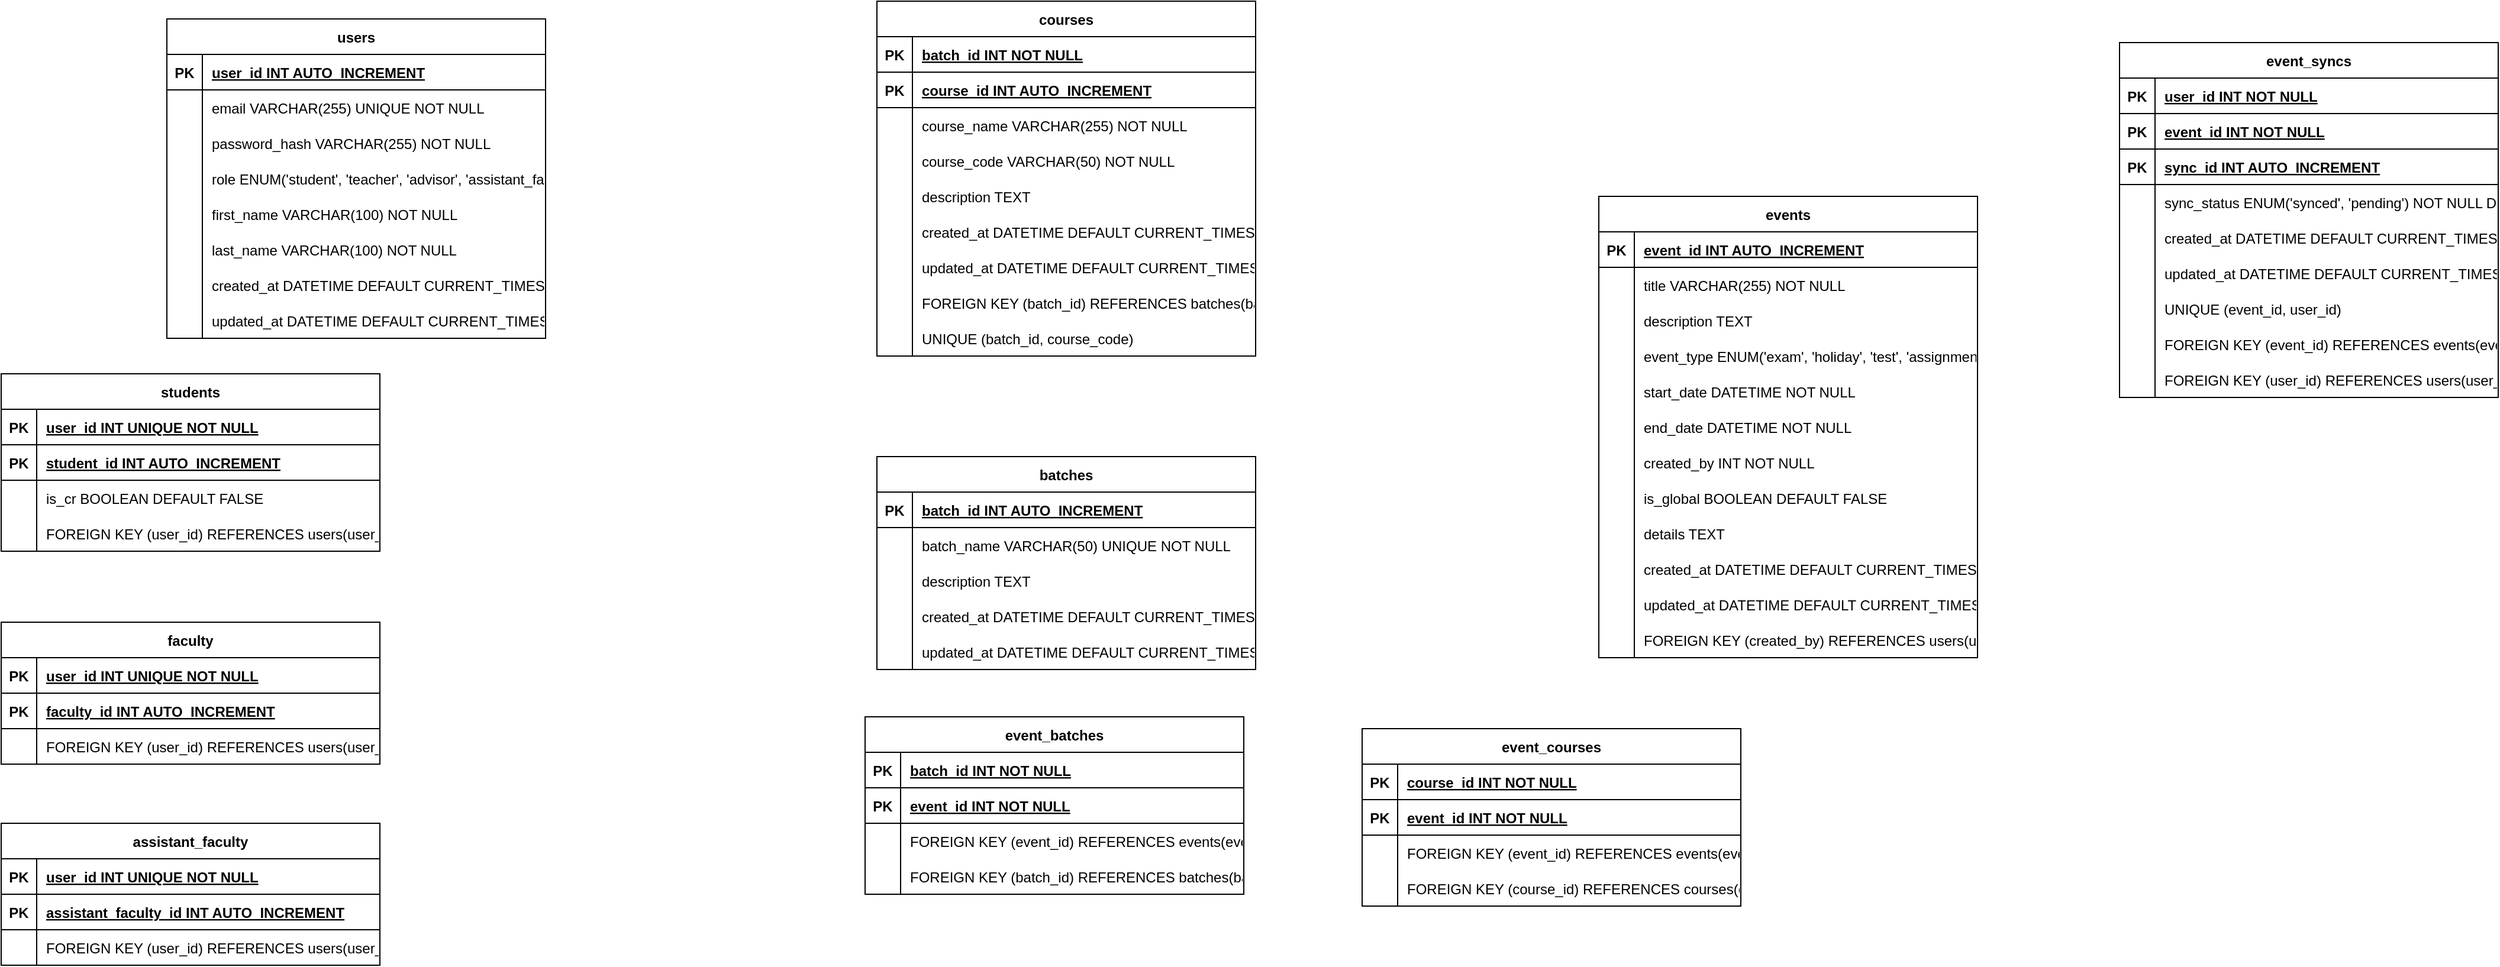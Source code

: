<mxfile version="28.0.5">
  <diagram id="R2lEEEUBdFMjLlhIrx00" name="Page-1">
    <mxGraphModel dx="5479" dy="1111" grid="1" gridSize="10" guides="1" tooltips="1" connect="1" arrows="1" fold="1" page="1" pageScale="1" pageWidth="850" pageHeight="1100" math="0" shadow="0" extFonts="Permanent Marker^https://fonts.googleapis.com/css?family=Permanent+Marker">
      <root>
        <mxCell id="0" />
        <mxCell id="1" parent="0" />
        <mxCell id="Dsq8kKZoVFdKeTNkW3G0-815" value="batches" style="shape=table;startSize=30;container=1;collapsible=1;childLayout=tableLayout;fixedRows=1;rowLines=0;fontStyle=1;align=center;resizeLast=1;" vertex="1" parent="1">
          <mxGeometry x="-1730" y="420" width="320" height="180" as="geometry" />
        </mxCell>
        <mxCell id="Dsq8kKZoVFdKeTNkW3G0-816" value="" style="shape=tableRow;horizontal=0;startSize=0;swimlaneHead=0;swimlaneBody=0;fillColor=none;collapsible=0;dropTarget=0;points=[[0,0.5],[1,0.5]];portConstraint=eastwest;strokeColor=inherit;top=0;left=0;right=0;bottom=1;" vertex="1" parent="Dsq8kKZoVFdKeTNkW3G0-815">
          <mxGeometry y="30" width="320" height="30" as="geometry" />
        </mxCell>
        <mxCell id="Dsq8kKZoVFdKeTNkW3G0-817" value="PK" style="shape=partialRectangle;overflow=hidden;connectable=0;fillColor=none;strokeColor=inherit;top=0;left=0;bottom=0;right=0;fontStyle=1;" vertex="1" parent="Dsq8kKZoVFdKeTNkW3G0-816">
          <mxGeometry width="30" height="30" as="geometry">
            <mxRectangle width="30" height="30" as="alternateBounds" />
          </mxGeometry>
        </mxCell>
        <mxCell id="Dsq8kKZoVFdKeTNkW3G0-818" value="batch_id INT  AUTO_INCREMENT" style="shape=partialRectangle;overflow=hidden;connectable=0;fillColor=none;align=left;strokeColor=inherit;top=0;left=0;bottom=0;right=0;spacingLeft=6;fontStyle=5;" vertex="1" parent="Dsq8kKZoVFdKeTNkW3G0-816">
          <mxGeometry x="30" width="290" height="30" as="geometry">
            <mxRectangle width="290" height="30" as="alternateBounds" />
          </mxGeometry>
        </mxCell>
        <mxCell id="Dsq8kKZoVFdKeTNkW3G0-819" value="" style="shape=tableRow;horizontal=0;startSize=0;swimlaneHead=0;swimlaneBody=0;fillColor=none;collapsible=0;dropTarget=0;points=[[0,0.5],[1,0.5]];portConstraint=eastwest;strokeColor=inherit;top=0;left=0;right=0;bottom=0;" vertex="1" parent="Dsq8kKZoVFdKeTNkW3G0-815">
          <mxGeometry y="60" width="320" height="30" as="geometry" />
        </mxCell>
        <mxCell id="Dsq8kKZoVFdKeTNkW3G0-820" value="" style="shape=partialRectangle;overflow=hidden;connectable=0;fillColor=none;strokeColor=inherit;top=0;left=0;bottom=0;right=0;" vertex="1" parent="Dsq8kKZoVFdKeTNkW3G0-819">
          <mxGeometry width="30" height="30" as="geometry">
            <mxRectangle width="30" height="30" as="alternateBounds" />
          </mxGeometry>
        </mxCell>
        <mxCell id="Dsq8kKZoVFdKeTNkW3G0-821" value="batch_name VARCHAR(50) UNIQUE NOT NULL" style="shape=partialRectangle;overflow=hidden;connectable=0;fillColor=none;align=left;strokeColor=inherit;top=0;left=0;bottom=0;right=0;spacingLeft=6;" vertex="1" parent="Dsq8kKZoVFdKeTNkW3G0-819">
          <mxGeometry x="30" width="290" height="30" as="geometry">
            <mxRectangle width="290" height="30" as="alternateBounds" />
          </mxGeometry>
        </mxCell>
        <mxCell id="Dsq8kKZoVFdKeTNkW3G0-822" value="" style="shape=tableRow;horizontal=0;startSize=0;swimlaneHead=0;swimlaneBody=0;fillColor=none;collapsible=0;dropTarget=0;points=[[0,0.5],[1,0.5]];portConstraint=eastwest;strokeColor=inherit;top=0;left=0;right=0;bottom=0;" vertex="1" parent="Dsq8kKZoVFdKeTNkW3G0-815">
          <mxGeometry y="90" width="320" height="30" as="geometry" />
        </mxCell>
        <mxCell id="Dsq8kKZoVFdKeTNkW3G0-823" value="" style="shape=partialRectangle;overflow=hidden;connectable=0;fillColor=none;strokeColor=inherit;top=0;left=0;bottom=0;right=0;" vertex="1" parent="Dsq8kKZoVFdKeTNkW3G0-822">
          <mxGeometry width="30" height="30" as="geometry">
            <mxRectangle width="30" height="30" as="alternateBounds" />
          </mxGeometry>
        </mxCell>
        <mxCell id="Dsq8kKZoVFdKeTNkW3G0-824" value="description TEXT" style="shape=partialRectangle;overflow=hidden;connectable=0;fillColor=none;align=left;strokeColor=inherit;top=0;left=0;bottom=0;right=0;spacingLeft=6;" vertex="1" parent="Dsq8kKZoVFdKeTNkW3G0-822">
          <mxGeometry x="30" width="290" height="30" as="geometry">
            <mxRectangle width="290" height="30" as="alternateBounds" />
          </mxGeometry>
        </mxCell>
        <mxCell id="Dsq8kKZoVFdKeTNkW3G0-825" value="" style="shape=tableRow;horizontal=0;startSize=0;swimlaneHead=0;swimlaneBody=0;fillColor=none;collapsible=0;dropTarget=0;points=[[0,0.5],[1,0.5]];portConstraint=eastwest;strokeColor=inherit;top=0;left=0;right=0;bottom=0;" vertex="1" parent="Dsq8kKZoVFdKeTNkW3G0-815">
          <mxGeometry y="120" width="320" height="30" as="geometry" />
        </mxCell>
        <mxCell id="Dsq8kKZoVFdKeTNkW3G0-826" value="" style="shape=partialRectangle;overflow=hidden;connectable=0;fillColor=none;strokeColor=inherit;top=0;left=0;bottom=0;right=0;" vertex="1" parent="Dsq8kKZoVFdKeTNkW3G0-825">
          <mxGeometry width="30" height="30" as="geometry">
            <mxRectangle width="30" height="30" as="alternateBounds" />
          </mxGeometry>
        </mxCell>
        <mxCell id="Dsq8kKZoVFdKeTNkW3G0-827" value="created_at DATETIME DEFAULT CURRENT_TIMESTAMP" style="shape=partialRectangle;overflow=hidden;connectable=0;fillColor=none;align=left;strokeColor=inherit;top=0;left=0;bottom=0;right=0;spacingLeft=6;" vertex="1" parent="Dsq8kKZoVFdKeTNkW3G0-825">
          <mxGeometry x="30" width="290" height="30" as="geometry">
            <mxRectangle width="290" height="30" as="alternateBounds" />
          </mxGeometry>
        </mxCell>
        <mxCell id="Dsq8kKZoVFdKeTNkW3G0-828" value="" style="shape=tableRow;horizontal=0;startSize=0;swimlaneHead=0;swimlaneBody=0;fillColor=none;collapsible=0;dropTarget=0;points=[[0,0.5],[1,0.5]];portConstraint=eastwest;strokeColor=inherit;top=0;left=0;right=0;bottom=0;" vertex="1" parent="Dsq8kKZoVFdKeTNkW3G0-815">
          <mxGeometry y="150" width="320" height="30" as="geometry" />
        </mxCell>
        <mxCell id="Dsq8kKZoVFdKeTNkW3G0-829" value="" style="shape=partialRectangle;overflow=hidden;connectable=0;fillColor=none;strokeColor=inherit;top=0;left=0;bottom=0;right=0;" vertex="1" parent="Dsq8kKZoVFdKeTNkW3G0-828">
          <mxGeometry width="30" height="30" as="geometry">
            <mxRectangle width="30" height="30" as="alternateBounds" />
          </mxGeometry>
        </mxCell>
        <mxCell id="Dsq8kKZoVFdKeTNkW3G0-830" value="updated_at DATETIME DEFAULT CURRENT_TIMESTAMP ON UPDATE CURRENT_TIMESTAMP" style="shape=partialRectangle;overflow=hidden;connectable=0;fillColor=none;align=left;strokeColor=inherit;top=0;left=0;bottom=0;right=0;spacingLeft=6;" vertex="1" parent="Dsq8kKZoVFdKeTNkW3G0-828">
          <mxGeometry x="30" width="290" height="30" as="geometry">
            <mxRectangle width="290" height="30" as="alternateBounds" />
          </mxGeometry>
        </mxCell>
        <mxCell id="Dsq8kKZoVFdKeTNkW3G0-831" value="users" style="shape=table;startSize=30;container=1;collapsible=1;childLayout=tableLayout;fixedRows=1;rowLines=0;fontStyle=1;align=center;resizeLast=1;" vertex="1" parent="1">
          <mxGeometry x="-2330" y="50" width="320" height="270" as="geometry" />
        </mxCell>
        <mxCell id="Dsq8kKZoVFdKeTNkW3G0-832" value="" style="shape=tableRow;horizontal=0;startSize=0;swimlaneHead=0;swimlaneBody=0;fillColor=none;collapsible=0;dropTarget=0;points=[[0,0.5],[1,0.5]];portConstraint=eastwest;strokeColor=inherit;top=0;left=0;right=0;bottom=1;" vertex="1" parent="Dsq8kKZoVFdKeTNkW3G0-831">
          <mxGeometry y="30" width="320" height="30" as="geometry" />
        </mxCell>
        <mxCell id="Dsq8kKZoVFdKeTNkW3G0-833" value="PK" style="shape=partialRectangle;overflow=hidden;connectable=0;fillColor=none;strokeColor=inherit;top=0;left=0;bottom=0;right=0;fontStyle=1;" vertex="1" parent="Dsq8kKZoVFdKeTNkW3G0-832">
          <mxGeometry width="30" height="30" as="geometry">
            <mxRectangle width="30" height="30" as="alternateBounds" />
          </mxGeometry>
        </mxCell>
        <mxCell id="Dsq8kKZoVFdKeTNkW3G0-834" value="user_id INT  AUTO_INCREMENT" style="shape=partialRectangle;overflow=hidden;connectable=0;fillColor=none;align=left;strokeColor=inherit;top=0;left=0;bottom=0;right=0;spacingLeft=6;fontStyle=5;" vertex="1" parent="Dsq8kKZoVFdKeTNkW3G0-832">
          <mxGeometry x="30" width="290" height="30" as="geometry">
            <mxRectangle width="290" height="30" as="alternateBounds" />
          </mxGeometry>
        </mxCell>
        <mxCell id="Dsq8kKZoVFdKeTNkW3G0-835" value="" style="shape=tableRow;horizontal=0;startSize=0;swimlaneHead=0;swimlaneBody=0;fillColor=none;collapsible=0;dropTarget=0;points=[[0,0.5],[1,0.5]];portConstraint=eastwest;strokeColor=inherit;top=0;left=0;right=0;bottom=0;" vertex="1" parent="Dsq8kKZoVFdKeTNkW3G0-831">
          <mxGeometry y="60" width="320" height="30" as="geometry" />
        </mxCell>
        <mxCell id="Dsq8kKZoVFdKeTNkW3G0-836" value="" style="shape=partialRectangle;overflow=hidden;connectable=0;fillColor=none;strokeColor=inherit;top=0;left=0;bottom=0;right=0;" vertex="1" parent="Dsq8kKZoVFdKeTNkW3G0-835">
          <mxGeometry width="30" height="30" as="geometry">
            <mxRectangle width="30" height="30" as="alternateBounds" />
          </mxGeometry>
        </mxCell>
        <mxCell id="Dsq8kKZoVFdKeTNkW3G0-837" value="email VARCHAR(255) UNIQUE NOT NULL" style="shape=partialRectangle;overflow=hidden;connectable=0;fillColor=none;align=left;strokeColor=inherit;top=0;left=0;bottom=0;right=0;spacingLeft=6;" vertex="1" parent="Dsq8kKZoVFdKeTNkW3G0-835">
          <mxGeometry x="30" width="290" height="30" as="geometry">
            <mxRectangle width="290" height="30" as="alternateBounds" />
          </mxGeometry>
        </mxCell>
        <mxCell id="Dsq8kKZoVFdKeTNkW3G0-838" value="" style="shape=tableRow;horizontal=0;startSize=0;swimlaneHead=0;swimlaneBody=0;fillColor=none;collapsible=0;dropTarget=0;points=[[0,0.5],[1,0.5]];portConstraint=eastwest;strokeColor=inherit;top=0;left=0;right=0;bottom=0;" vertex="1" parent="Dsq8kKZoVFdKeTNkW3G0-831">
          <mxGeometry y="90" width="320" height="30" as="geometry" />
        </mxCell>
        <mxCell id="Dsq8kKZoVFdKeTNkW3G0-839" value="" style="shape=partialRectangle;overflow=hidden;connectable=0;fillColor=none;strokeColor=inherit;top=0;left=0;bottom=0;right=0;" vertex="1" parent="Dsq8kKZoVFdKeTNkW3G0-838">
          <mxGeometry width="30" height="30" as="geometry">
            <mxRectangle width="30" height="30" as="alternateBounds" />
          </mxGeometry>
        </mxCell>
        <mxCell id="Dsq8kKZoVFdKeTNkW3G0-840" value="password_hash VARCHAR(255) NOT NULL" style="shape=partialRectangle;overflow=hidden;connectable=0;fillColor=none;align=left;strokeColor=inherit;top=0;left=0;bottom=0;right=0;spacingLeft=6;" vertex="1" parent="Dsq8kKZoVFdKeTNkW3G0-838">
          <mxGeometry x="30" width="290" height="30" as="geometry">
            <mxRectangle width="290" height="30" as="alternateBounds" />
          </mxGeometry>
        </mxCell>
        <mxCell id="Dsq8kKZoVFdKeTNkW3G0-841" value="" style="shape=tableRow;horizontal=0;startSize=0;swimlaneHead=0;swimlaneBody=0;fillColor=none;collapsible=0;dropTarget=0;points=[[0,0.5],[1,0.5]];portConstraint=eastwest;strokeColor=inherit;top=0;left=0;right=0;bottom=0;" vertex="1" parent="Dsq8kKZoVFdKeTNkW3G0-831">
          <mxGeometry y="120" width="320" height="30" as="geometry" />
        </mxCell>
        <mxCell id="Dsq8kKZoVFdKeTNkW3G0-842" value="" style="shape=partialRectangle;overflow=hidden;connectable=0;fillColor=none;strokeColor=inherit;top=0;left=0;bottom=0;right=0;" vertex="1" parent="Dsq8kKZoVFdKeTNkW3G0-841">
          <mxGeometry width="30" height="30" as="geometry">
            <mxRectangle width="30" height="30" as="alternateBounds" />
          </mxGeometry>
        </mxCell>
        <mxCell id="Dsq8kKZoVFdKeTNkW3G0-843" value="role ENUM(&#39;student&#39;, &#39;teacher&#39;, &#39;advisor&#39;, &#39;assistant_faculty&#39;, &#39;admin&#39;) NOT NULL" style="shape=partialRectangle;overflow=hidden;connectable=0;fillColor=none;align=left;strokeColor=inherit;top=0;left=0;bottom=0;right=0;spacingLeft=6;" vertex="1" parent="Dsq8kKZoVFdKeTNkW3G0-841">
          <mxGeometry x="30" width="290" height="30" as="geometry">
            <mxRectangle width="290" height="30" as="alternateBounds" />
          </mxGeometry>
        </mxCell>
        <mxCell id="Dsq8kKZoVFdKeTNkW3G0-844" value="" style="shape=tableRow;horizontal=0;startSize=0;swimlaneHead=0;swimlaneBody=0;fillColor=none;collapsible=0;dropTarget=0;points=[[0,0.5],[1,0.5]];portConstraint=eastwest;strokeColor=inherit;top=0;left=0;right=0;bottom=0;" vertex="1" parent="Dsq8kKZoVFdKeTNkW3G0-831">
          <mxGeometry y="150" width="320" height="30" as="geometry" />
        </mxCell>
        <mxCell id="Dsq8kKZoVFdKeTNkW3G0-845" value="" style="shape=partialRectangle;overflow=hidden;connectable=0;fillColor=none;strokeColor=inherit;top=0;left=0;bottom=0;right=0;" vertex="1" parent="Dsq8kKZoVFdKeTNkW3G0-844">
          <mxGeometry width="30" height="30" as="geometry">
            <mxRectangle width="30" height="30" as="alternateBounds" />
          </mxGeometry>
        </mxCell>
        <mxCell id="Dsq8kKZoVFdKeTNkW3G0-846" value="first_name VARCHAR(100) NOT NULL" style="shape=partialRectangle;overflow=hidden;connectable=0;fillColor=none;align=left;strokeColor=inherit;top=0;left=0;bottom=0;right=0;spacingLeft=6;" vertex="1" parent="Dsq8kKZoVFdKeTNkW3G0-844">
          <mxGeometry x="30" width="290" height="30" as="geometry">
            <mxRectangle width="290" height="30" as="alternateBounds" />
          </mxGeometry>
        </mxCell>
        <mxCell id="Dsq8kKZoVFdKeTNkW3G0-847" value="" style="shape=tableRow;horizontal=0;startSize=0;swimlaneHead=0;swimlaneBody=0;fillColor=none;collapsible=0;dropTarget=0;points=[[0,0.5],[1,0.5]];portConstraint=eastwest;strokeColor=inherit;top=0;left=0;right=0;bottom=0;" vertex="1" parent="Dsq8kKZoVFdKeTNkW3G0-831">
          <mxGeometry y="180" width="320" height="30" as="geometry" />
        </mxCell>
        <mxCell id="Dsq8kKZoVFdKeTNkW3G0-848" value="" style="shape=partialRectangle;overflow=hidden;connectable=0;fillColor=none;strokeColor=inherit;top=0;left=0;bottom=0;right=0;" vertex="1" parent="Dsq8kKZoVFdKeTNkW3G0-847">
          <mxGeometry width="30" height="30" as="geometry">
            <mxRectangle width="30" height="30" as="alternateBounds" />
          </mxGeometry>
        </mxCell>
        <mxCell id="Dsq8kKZoVFdKeTNkW3G0-849" value="last_name VARCHAR(100) NOT NULL" style="shape=partialRectangle;overflow=hidden;connectable=0;fillColor=none;align=left;strokeColor=inherit;top=0;left=0;bottom=0;right=0;spacingLeft=6;" vertex="1" parent="Dsq8kKZoVFdKeTNkW3G0-847">
          <mxGeometry x="30" width="290" height="30" as="geometry">
            <mxRectangle width="290" height="30" as="alternateBounds" />
          </mxGeometry>
        </mxCell>
        <mxCell id="Dsq8kKZoVFdKeTNkW3G0-850" value="" style="shape=tableRow;horizontal=0;startSize=0;swimlaneHead=0;swimlaneBody=0;fillColor=none;collapsible=0;dropTarget=0;points=[[0,0.5],[1,0.5]];portConstraint=eastwest;strokeColor=inherit;top=0;left=0;right=0;bottom=0;" vertex="1" parent="Dsq8kKZoVFdKeTNkW3G0-831">
          <mxGeometry y="210" width="320" height="30" as="geometry" />
        </mxCell>
        <mxCell id="Dsq8kKZoVFdKeTNkW3G0-851" value="" style="shape=partialRectangle;overflow=hidden;connectable=0;fillColor=none;strokeColor=inherit;top=0;left=0;bottom=0;right=0;" vertex="1" parent="Dsq8kKZoVFdKeTNkW3G0-850">
          <mxGeometry width="30" height="30" as="geometry">
            <mxRectangle width="30" height="30" as="alternateBounds" />
          </mxGeometry>
        </mxCell>
        <mxCell id="Dsq8kKZoVFdKeTNkW3G0-852" value="created_at DATETIME DEFAULT CURRENT_TIMESTAMP" style="shape=partialRectangle;overflow=hidden;connectable=0;fillColor=none;align=left;strokeColor=inherit;top=0;left=0;bottom=0;right=0;spacingLeft=6;" vertex="1" parent="Dsq8kKZoVFdKeTNkW3G0-850">
          <mxGeometry x="30" width="290" height="30" as="geometry">
            <mxRectangle width="290" height="30" as="alternateBounds" />
          </mxGeometry>
        </mxCell>
        <mxCell id="Dsq8kKZoVFdKeTNkW3G0-853" value="" style="shape=tableRow;horizontal=0;startSize=0;swimlaneHead=0;swimlaneBody=0;fillColor=none;collapsible=0;dropTarget=0;points=[[0,0.5],[1,0.5]];portConstraint=eastwest;strokeColor=inherit;top=0;left=0;right=0;bottom=0;" vertex="1" parent="Dsq8kKZoVFdKeTNkW3G0-831">
          <mxGeometry y="240" width="320" height="30" as="geometry" />
        </mxCell>
        <mxCell id="Dsq8kKZoVFdKeTNkW3G0-854" value="" style="shape=partialRectangle;overflow=hidden;connectable=0;fillColor=none;strokeColor=inherit;top=0;left=0;bottom=0;right=0;" vertex="1" parent="Dsq8kKZoVFdKeTNkW3G0-853">
          <mxGeometry width="30" height="30" as="geometry">
            <mxRectangle width="30" height="30" as="alternateBounds" />
          </mxGeometry>
        </mxCell>
        <mxCell id="Dsq8kKZoVFdKeTNkW3G0-855" value="updated_at DATETIME DEFAULT CURRENT_TIMESTAMP ON UPDATE CURRENT_TIMESTAMP" style="shape=partialRectangle;overflow=hidden;connectable=0;fillColor=none;align=left;strokeColor=inherit;top=0;left=0;bottom=0;right=0;spacingLeft=6;" vertex="1" parent="Dsq8kKZoVFdKeTNkW3G0-853">
          <mxGeometry x="30" width="290" height="30" as="geometry">
            <mxRectangle width="290" height="30" as="alternateBounds" />
          </mxGeometry>
        </mxCell>
        <mxCell id="Dsq8kKZoVFdKeTNkW3G0-856" value="students" style="shape=table;startSize=30;container=1;collapsible=1;childLayout=tableLayout;fixedRows=1;rowLines=0;fontStyle=1;align=center;resizeLast=1;" vertex="1" parent="1">
          <mxGeometry x="-2470" y="350" width="320" height="150" as="geometry" />
        </mxCell>
        <mxCell id="Dsq8kKZoVFdKeTNkW3G0-857" value="" style="shape=tableRow;horizontal=0;startSize=0;swimlaneHead=0;swimlaneBody=0;fillColor=none;collapsible=0;dropTarget=0;points=[[0,0.5],[1,0.5]];portConstraint=eastwest;strokeColor=inherit;top=0;left=0;right=0;bottom=1;" vertex="1" parent="Dsq8kKZoVFdKeTNkW3G0-856">
          <mxGeometry y="30" width="320" height="30" as="geometry" />
        </mxCell>
        <mxCell id="Dsq8kKZoVFdKeTNkW3G0-858" value="PK" style="shape=partialRectangle;overflow=hidden;connectable=0;fillColor=none;strokeColor=inherit;top=0;left=0;bottom=0;right=0;fontStyle=1;" vertex="1" parent="Dsq8kKZoVFdKeTNkW3G0-857">
          <mxGeometry width="30" height="30" as="geometry">
            <mxRectangle width="30" height="30" as="alternateBounds" />
          </mxGeometry>
        </mxCell>
        <mxCell id="Dsq8kKZoVFdKeTNkW3G0-859" value="user_id INT UNIQUE NOT NULL" style="shape=partialRectangle;overflow=hidden;connectable=0;fillColor=none;align=left;strokeColor=inherit;top=0;left=0;bottom=0;right=0;spacingLeft=6;fontStyle=5;" vertex="1" parent="Dsq8kKZoVFdKeTNkW3G0-857">
          <mxGeometry x="30" width="290" height="30" as="geometry">
            <mxRectangle width="290" height="30" as="alternateBounds" />
          </mxGeometry>
        </mxCell>
        <mxCell id="Dsq8kKZoVFdKeTNkW3G0-860" value="" style="shape=tableRow;horizontal=0;startSize=0;swimlaneHead=0;swimlaneBody=0;fillColor=none;collapsible=0;dropTarget=0;points=[[0,0.5],[1,0.5]];portConstraint=eastwest;strokeColor=inherit;top=0;left=0;right=0;bottom=1;" vertex="1" parent="Dsq8kKZoVFdKeTNkW3G0-856">
          <mxGeometry y="60" width="320" height="30" as="geometry" />
        </mxCell>
        <mxCell id="Dsq8kKZoVFdKeTNkW3G0-861" value="PK" style="shape=partialRectangle;overflow=hidden;connectable=0;fillColor=none;strokeColor=inherit;top=0;left=0;bottom=0;right=0;fontStyle=1;" vertex="1" parent="Dsq8kKZoVFdKeTNkW3G0-860">
          <mxGeometry width="30" height="30" as="geometry">
            <mxRectangle width="30" height="30" as="alternateBounds" />
          </mxGeometry>
        </mxCell>
        <mxCell id="Dsq8kKZoVFdKeTNkW3G0-862" value="student_id INT  AUTO_INCREMENT" style="shape=partialRectangle;overflow=hidden;connectable=0;fillColor=none;align=left;strokeColor=inherit;top=0;left=0;bottom=0;right=0;spacingLeft=6;fontStyle=5;" vertex="1" parent="Dsq8kKZoVFdKeTNkW3G0-860">
          <mxGeometry x="30" width="290" height="30" as="geometry">
            <mxRectangle width="290" height="30" as="alternateBounds" />
          </mxGeometry>
        </mxCell>
        <mxCell id="Dsq8kKZoVFdKeTNkW3G0-863" value="" style="shape=tableRow;horizontal=0;startSize=0;swimlaneHead=0;swimlaneBody=0;fillColor=none;collapsible=0;dropTarget=0;points=[[0,0.5],[1,0.5]];portConstraint=eastwest;strokeColor=inherit;top=0;left=0;right=0;bottom=0;" vertex="1" parent="Dsq8kKZoVFdKeTNkW3G0-856">
          <mxGeometry y="90" width="320" height="30" as="geometry" />
        </mxCell>
        <mxCell id="Dsq8kKZoVFdKeTNkW3G0-864" value="" style="shape=partialRectangle;overflow=hidden;connectable=0;fillColor=none;strokeColor=inherit;top=0;left=0;bottom=0;right=0;" vertex="1" parent="Dsq8kKZoVFdKeTNkW3G0-863">
          <mxGeometry width="30" height="30" as="geometry">
            <mxRectangle width="30" height="30" as="alternateBounds" />
          </mxGeometry>
        </mxCell>
        <mxCell id="Dsq8kKZoVFdKeTNkW3G0-865" value="is_cr BOOLEAN DEFAULT FALSE" style="shape=partialRectangle;overflow=hidden;connectable=0;fillColor=none;align=left;strokeColor=inherit;top=0;left=0;bottom=0;right=0;spacingLeft=6;" vertex="1" parent="Dsq8kKZoVFdKeTNkW3G0-863">
          <mxGeometry x="30" width="290" height="30" as="geometry">
            <mxRectangle width="290" height="30" as="alternateBounds" />
          </mxGeometry>
        </mxCell>
        <mxCell id="Dsq8kKZoVFdKeTNkW3G0-866" value="" style="shape=tableRow;horizontal=0;startSize=0;swimlaneHead=0;swimlaneBody=0;fillColor=none;collapsible=0;dropTarget=0;points=[[0,0.5],[1,0.5]];portConstraint=eastwest;strokeColor=inherit;top=0;left=0;right=0;bottom=0;" vertex="1" parent="Dsq8kKZoVFdKeTNkW3G0-856">
          <mxGeometry y="120" width="320" height="30" as="geometry" />
        </mxCell>
        <mxCell id="Dsq8kKZoVFdKeTNkW3G0-867" value="" style="shape=partialRectangle;overflow=hidden;connectable=0;fillColor=none;strokeColor=inherit;top=0;left=0;bottom=0;right=0;" vertex="1" parent="Dsq8kKZoVFdKeTNkW3G0-866">
          <mxGeometry width="30" height="30" as="geometry">
            <mxRectangle width="30" height="30" as="alternateBounds" />
          </mxGeometry>
        </mxCell>
        <mxCell id="Dsq8kKZoVFdKeTNkW3G0-868" value="FOREIGN KEY (user_id) REFERENCES users(user_id) ON DELETE CASCADE" style="shape=partialRectangle;overflow=hidden;connectable=0;fillColor=none;align=left;strokeColor=inherit;top=0;left=0;bottom=0;right=0;spacingLeft=6;" vertex="1" parent="Dsq8kKZoVFdKeTNkW3G0-866">
          <mxGeometry x="30" width="290" height="30" as="geometry">
            <mxRectangle width="290" height="30" as="alternateBounds" />
          </mxGeometry>
        </mxCell>
        <mxCell id="Dsq8kKZoVFdKeTNkW3G0-869" value="faculty" style="shape=table;startSize=30;container=1;collapsible=1;childLayout=tableLayout;fixedRows=1;rowLines=0;fontStyle=1;align=center;resizeLast=1;" vertex="1" parent="1">
          <mxGeometry x="-2470" y="560" width="320" height="120" as="geometry" />
        </mxCell>
        <mxCell id="Dsq8kKZoVFdKeTNkW3G0-870" value="" style="shape=tableRow;horizontal=0;startSize=0;swimlaneHead=0;swimlaneBody=0;fillColor=none;collapsible=0;dropTarget=0;points=[[0,0.5],[1,0.5]];portConstraint=eastwest;strokeColor=inherit;top=0;left=0;right=0;bottom=1;" vertex="1" parent="Dsq8kKZoVFdKeTNkW3G0-869">
          <mxGeometry y="30" width="320" height="30" as="geometry" />
        </mxCell>
        <mxCell id="Dsq8kKZoVFdKeTNkW3G0-871" value="PK" style="shape=partialRectangle;overflow=hidden;connectable=0;fillColor=none;strokeColor=inherit;top=0;left=0;bottom=0;right=0;fontStyle=1;" vertex="1" parent="Dsq8kKZoVFdKeTNkW3G0-870">
          <mxGeometry width="30" height="30" as="geometry">
            <mxRectangle width="30" height="30" as="alternateBounds" />
          </mxGeometry>
        </mxCell>
        <mxCell id="Dsq8kKZoVFdKeTNkW3G0-872" value="user_id INT UNIQUE NOT NULL" style="shape=partialRectangle;overflow=hidden;connectable=0;fillColor=none;align=left;strokeColor=inherit;top=0;left=0;bottom=0;right=0;spacingLeft=6;fontStyle=5;" vertex="1" parent="Dsq8kKZoVFdKeTNkW3G0-870">
          <mxGeometry x="30" width="290" height="30" as="geometry">
            <mxRectangle width="290" height="30" as="alternateBounds" />
          </mxGeometry>
        </mxCell>
        <mxCell id="Dsq8kKZoVFdKeTNkW3G0-873" value="" style="shape=tableRow;horizontal=0;startSize=0;swimlaneHead=0;swimlaneBody=0;fillColor=none;collapsible=0;dropTarget=0;points=[[0,0.5],[1,0.5]];portConstraint=eastwest;strokeColor=inherit;top=0;left=0;right=0;bottom=1;" vertex="1" parent="Dsq8kKZoVFdKeTNkW3G0-869">
          <mxGeometry y="60" width="320" height="30" as="geometry" />
        </mxCell>
        <mxCell id="Dsq8kKZoVFdKeTNkW3G0-874" value="PK" style="shape=partialRectangle;overflow=hidden;connectable=0;fillColor=none;strokeColor=inherit;top=0;left=0;bottom=0;right=0;fontStyle=1;" vertex="1" parent="Dsq8kKZoVFdKeTNkW3G0-873">
          <mxGeometry width="30" height="30" as="geometry">
            <mxRectangle width="30" height="30" as="alternateBounds" />
          </mxGeometry>
        </mxCell>
        <mxCell id="Dsq8kKZoVFdKeTNkW3G0-875" value="faculty_id INT  AUTO_INCREMENT" style="shape=partialRectangle;overflow=hidden;connectable=0;fillColor=none;align=left;strokeColor=inherit;top=0;left=0;bottom=0;right=0;spacingLeft=6;fontStyle=5;" vertex="1" parent="Dsq8kKZoVFdKeTNkW3G0-873">
          <mxGeometry x="30" width="290" height="30" as="geometry">
            <mxRectangle width="290" height="30" as="alternateBounds" />
          </mxGeometry>
        </mxCell>
        <mxCell id="Dsq8kKZoVFdKeTNkW3G0-876" value="" style="shape=tableRow;horizontal=0;startSize=0;swimlaneHead=0;swimlaneBody=0;fillColor=none;collapsible=0;dropTarget=0;points=[[0,0.5],[1,0.5]];portConstraint=eastwest;strokeColor=inherit;top=0;left=0;right=0;bottom=0;" vertex="1" parent="Dsq8kKZoVFdKeTNkW3G0-869">
          <mxGeometry y="90" width="320" height="30" as="geometry" />
        </mxCell>
        <mxCell id="Dsq8kKZoVFdKeTNkW3G0-877" value="" style="shape=partialRectangle;overflow=hidden;connectable=0;fillColor=none;strokeColor=inherit;top=0;left=0;bottom=0;right=0;" vertex="1" parent="Dsq8kKZoVFdKeTNkW3G0-876">
          <mxGeometry width="30" height="30" as="geometry">
            <mxRectangle width="30" height="30" as="alternateBounds" />
          </mxGeometry>
        </mxCell>
        <mxCell id="Dsq8kKZoVFdKeTNkW3G0-878" value="FOREIGN KEY (user_id) REFERENCES users(user_id) ON DELETE CASCADE" style="shape=partialRectangle;overflow=hidden;connectable=0;fillColor=none;align=left;strokeColor=inherit;top=0;left=0;bottom=0;right=0;spacingLeft=6;" vertex="1" parent="Dsq8kKZoVFdKeTNkW3G0-876">
          <mxGeometry x="30" width="290" height="30" as="geometry">
            <mxRectangle width="290" height="30" as="alternateBounds" />
          </mxGeometry>
        </mxCell>
        <mxCell id="Dsq8kKZoVFdKeTNkW3G0-879" value="assistant_faculty" style="shape=table;startSize=30;container=1;collapsible=1;childLayout=tableLayout;fixedRows=1;rowLines=0;fontStyle=1;align=center;resizeLast=1;" vertex="1" parent="1">
          <mxGeometry x="-2470" y="730" width="320" height="120" as="geometry" />
        </mxCell>
        <mxCell id="Dsq8kKZoVFdKeTNkW3G0-880" value="" style="shape=tableRow;horizontal=0;startSize=0;swimlaneHead=0;swimlaneBody=0;fillColor=none;collapsible=0;dropTarget=0;points=[[0,0.5],[1,0.5]];portConstraint=eastwest;strokeColor=inherit;top=0;left=0;right=0;bottom=1;" vertex="1" parent="Dsq8kKZoVFdKeTNkW3G0-879">
          <mxGeometry y="30" width="320" height="30" as="geometry" />
        </mxCell>
        <mxCell id="Dsq8kKZoVFdKeTNkW3G0-881" value="PK" style="shape=partialRectangle;overflow=hidden;connectable=0;fillColor=none;strokeColor=inherit;top=0;left=0;bottom=0;right=0;fontStyle=1;" vertex="1" parent="Dsq8kKZoVFdKeTNkW3G0-880">
          <mxGeometry width="30" height="30" as="geometry">
            <mxRectangle width="30" height="30" as="alternateBounds" />
          </mxGeometry>
        </mxCell>
        <mxCell id="Dsq8kKZoVFdKeTNkW3G0-882" value="user_id INT UNIQUE NOT NULL" style="shape=partialRectangle;overflow=hidden;connectable=0;fillColor=none;align=left;strokeColor=inherit;top=0;left=0;bottom=0;right=0;spacingLeft=6;fontStyle=5;" vertex="1" parent="Dsq8kKZoVFdKeTNkW3G0-880">
          <mxGeometry x="30" width="290" height="30" as="geometry">
            <mxRectangle width="290" height="30" as="alternateBounds" />
          </mxGeometry>
        </mxCell>
        <mxCell id="Dsq8kKZoVFdKeTNkW3G0-883" value="" style="shape=tableRow;horizontal=0;startSize=0;swimlaneHead=0;swimlaneBody=0;fillColor=none;collapsible=0;dropTarget=0;points=[[0,0.5],[1,0.5]];portConstraint=eastwest;strokeColor=inherit;top=0;left=0;right=0;bottom=1;" vertex="1" parent="Dsq8kKZoVFdKeTNkW3G0-879">
          <mxGeometry y="60" width="320" height="30" as="geometry" />
        </mxCell>
        <mxCell id="Dsq8kKZoVFdKeTNkW3G0-884" value="PK" style="shape=partialRectangle;overflow=hidden;connectable=0;fillColor=none;strokeColor=inherit;top=0;left=0;bottom=0;right=0;fontStyle=1;" vertex="1" parent="Dsq8kKZoVFdKeTNkW3G0-883">
          <mxGeometry width="30" height="30" as="geometry">
            <mxRectangle width="30" height="30" as="alternateBounds" />
          </mxGeometry>
        </mxCell>
        <mxCell id="Dsq8kKZoVFdKeTNkW3G0-885" value="assistant_faculty_id INT  AUTO_INCREMENT" style="shape=partialRectangle;overflow=hidden;connectable=0;fillColor=none;align=left;strokeColor=inherit;top=0;left=0;bottom=0;right=0;spacingLeft=6;fontStyle=5;" vertex="1" parent="Dsq8kKZoVFdKeTNkW3G0-883">
          <mxGeometry x="30" width="290" height="30" as="geometry">
            <mxRectangle width="290" height="30" as="alternateBounds" />
          </mxGeometry>
        </mxCell>
        <mxCell id="Dsq8kKZoVFdKeTNkW3G0-886" value="" style="shape=tableRow;horizontal=0;startSize=0;swimlaneHead=0;swimlaneBody=0;fillColor=none;collapsible=0;dropTarget=0;points=[[0,0.5],[1,0.5]];portConstraint=eastwest;strokeColor=inherit;top=0;left=0;right=0;bottom=0;" vertex="1" parent="Dsq8kKZoVFdKeTNkW3G0-879">
          <mxGeometry y="90" width="320" height="30" as="geometry" />
        </mxCell>
        <mxCell id="Dsq8kKZoVFdKeTNkW3G0-887" value="" style="shape=partialRectangle;overflow=hidden;connectable=0;fillColor=none;strokeColor=inherit;top=0;left=0;bottom=0;right=0;" vertex="1" parent="Dsq8kKZoVFdKeTNkW3G0-886">
          <mxGeometry width="30" height="30" as="geometry">
            <mxRectangle width="30" height="30" as="alternateBounds" />
          </mxGeometry>
        </mxCell>
        <mxCell id="Dsq8kKZoVFdKeTNkW3G0-888" value="FOREIGN KEY (user_id) REFERENCES users(user_id) ON DELETE CASCADE" style="shape=partialRectangle;overflow=hidden;connectable=0;fillColor=none;align=left;strokeColor=inherit;top=0;left=0;bottom=0;right=0;spacingLeft=6;" vertex="1" parent="Dsq8kKZoVFdKeTNkW3G0-886">
          <mxGeometry x="30" width="290" height="30" as="geometry">
            <mxRectangle width="290" height="30" as="alternateBounds" />
          </mxGeometry>
        </mxCell>
        <mxCell id="Dsq8kKZoVFdKeTNkW3G0-889" value="courses" style="shape=table;startSize=30;container=1;collapsible=1;childLayout=tableLayout;fixedRows=1;rowLines=0;fontStyle=1;align=center;resizeLast=1;" vertex="1" parent="1">
          <mxGeometry x="-1730" y="35" width="320" height="300" as="geometry" />
        </mxCell>
        <mxCell id="Dsq8kKZoVFdKeTNkW3G0-890" value="" style="shape=tableRow;horizontal=0;startSize=0;swimlaneHead=0;swimlaneBody=0;fillColor=none;collapsible=0;dropTarget=0;points=[[0,0.5],[1,0.5]];portConstraint=eastwest;strokeColor=inherit;top=0;left=0;right=0;bottom=1;" vertex="1" parent="Dsq8kKZoVFdKeTNkW3G0-889">
          <mxGeometry y="30" width="320" height="30" as="geometry" />
        </mxCell>
        <mxCell id="Dsq8kKZoVFdKeTNkW3G0-891" value="PK" style="shape=partialRectangle;overflow=hidden;connectable=0;fillColor=none;strokeColor=inherit;top=0;left=0;bottom=0;right=0;fontStyle=1;" vertex="1" parent="Dsq8kKZoVFdKeTNkW3G0-890">
          <mxGeometry width="30" height="30" as="geometry">
            <mxRectangle width="30" height="30" as="alternateBounds" />
          </mxGeometry>
        </mxCell>
        <mxCell id="Dsq8kKZoVFdKeTNkW3G0-892" value="batch_id INT NOT NULL" style="shape=partialRectangle;overflow=hidden;connectable=0;fillColor=none;align=left;strokeColor=inherit;top=0;left=0;bottom=0;right=0;spacingLeft=6;fontStyle=5;" vertex="1" parent="Dsq8kKZoVFdKeTNkW3G0-890">
          <mxGeometry x="30" width="290" height="30" as="geometry">
            <mxRectangle width="290" height="30" as="alternateBounds" />
          </mxGeometry>
        </mxCell>
        <mxCell id="Dsq8kKZoVFdKeTNkW3G0-893" value="" style="shape=tableRow;horizontal=0;startSize=0;swimlaneHead=0;swimlaneBody=0;fillColor=none;collapsible=0;dropTarget=0;points=[[0,0.5],[1,0.5]];portConstraint=eastwest;strokeColor=inherit;top=0;left=0;right=0;bottom=1;" vertex="1" parent="Dsq8kKZoVFdKeTNkW3G0-889">
          <mxGeometry y="60" width="320" height="30" as="geometry" />
        </mxCell>
        <mxCell id="Dsq8kKZoVFdKeTNkW3G0-894" value="PK" style="shape=partialRectangle;overflow=hidden;connectable=0;fillColor=none;strokeColor=inherit;top=0;left=0;bottom=0;right=0;fontStyle=1;" vertex="1" parent="Dsq8kKZoVFdKeTNkW3G0-893">
          <mxGeometry width="30" height="30" as="geometry">
            <mxRectangle width="30" height="30" as="alternateBounds" />
          </mxGeometry>
        </mxCell>
        <mxCell id="Dsq8kKZoVFdKeTNkW3G0-895" value="course_id INT  AUTO_INCREMENT" style="shape=partialRectangle;overflow=hidden;connectable=0;fillColor=none;align=left;strokeColor=inherit;top=0;left=0;bottom=0;right=0;spacingLeft=6;fontStyle=5;" vertex="1" parent="Dsq8kKZoVFdKeTNkW3G0-893">
          <mxGeometry x="30" width="290" height="30" as="geometry">
            <mxRectangle width="290" height="30" as="alternateBounds" />
          </mxGeometry>
        </mxCell>
        <mxCell id="Dsq8kKZoVFdKeTNkW3G0-896" value="" style="shape=tableRow;horizontal=0;startSize=0;swimlaneHead=0;swimlaneBody=0;fillColor=none;collapsible=0;dropTarget=0;points=[[0,0.5],[1,0.5]];portConstraint=eastwest;strokeColor=inherit;top=0;left=0;right=0;bottom=0;" vertex="1" parent="Dsq8kKZoVFdKeTNkW3G0-889">
          <mxGeometry y="90" width="320" height="30" as="geometry" />
        </mxCell>
        <mxCell id="Dsq8kKZoVFdKeTNkW3G0-897" value="" style="shape=partialRectangle;overflow=hidden;connectable=0;fillColor=none;strokeColor=inherit;top=0;left=0;bottom=0;right=0;" vertex="1" parent="Dsq8kKZoVFdKeTNkW3G0-896">
          <mxGeometry width="30" height="30" as="geometry">
            <mxRectangle width="30" height="30" as="alternateBounds" />
          </mxGeometry>
        </mxCell>
        <mxCell id="Dsq8kKZoVFdKeTNkW3G0-898" value="course_name VARCHAR(255) NOT NULL" style="shape=partialRectangle;overflow=hidden;connectable=0;fillColor=none;align=left;strokeColor=inherit;top=0;left=0;bottom=0;right=0;spacingLeft=6;" vertex="1" parent="Dsq8kKZoVFdKeTNkW3G0-896">
          <mxGeometry x="30" width="290" height="30" as="geometry">
            <mxRectangle width="290" height="30" as="alternateBounds" />
          </mxGeometry>
        </mxCell>
        <mxCell id="Dsq8kKZoVFdKeTNkW3G0-899" value="" style="shape=tableRow;horizontal=0;startSize=0;swimlaneHead=0;swimlaneBody=0;fillColor=none;collapsible=0;dropTarget=0;points=[[0,0.5],[1,0.5]];portConstraint=eastwest;strokeColor=inherit;top=0;left=0;right=0;bottom=0;" vertex="1" parent="Dsq8kKZoVFdKeTNkW3G0-889">
          <mxGeometry y="120" width="320" height="30" as="geometry" />
        </mxCell>
        <mxCell id="Dsq8kKZoVFdKeTNkW3G0-900" value="" style="shape=partialRectangle;overflow=hidden;connectable=0;fillColor=none;strokeColor=inherit;top=0;left=0;bottom=0;right=0;" vertex="1" parent="Dsq8kKZoVFdKeTNkW3G0-899">
          <mxGeometry width="30" height="30" as="geometry">
            <mxRectangle width="30" height="30" as="alternateBounds" />
          </mxGeometry>
        </mxCell>
        <mxCell id="Dsq8kKZoVFdKeTNkW3G0-901" value="course_code VARCHAR(50) NOT NULL" style="shape=partialRectangle;overflow=hidden;connectable=0;fillColor=none;align=left;strokeColor=inherit;top=0;left=0;bottom=0;right=0;spacingLeft=6;" vertex="1" parent="Dsq8kKZoVFdKeTNkW3G0-899">
          <mxGeometry x="30" width="290" height="30" as="geometry">
            <mxRectangle width="290" height="30" as="alternateBounds" />
          </mxGeometry>
        </mxCell>
        <mxCell id="Dsq8kKZoVFdKeTNkW3G0-902" value="" style="shape=tableRow;horizontal=0;startSize=0;swimlaneHead=0;swimlaneBody=0;fillColor=none;collapsible=0;dropTarget=0;points=[[0,0.5],[1,0.5]];portConstraint=eastwest;strokeColor=inherit;top=0;left=0;right=0;bottom=0;" vertex="1" parent="Dsq8kKZoVFdKeTNkW3G0-889">
          <mxGeometry y="150" width="320" height="30" as="geometry" />
        </mxCell>
        <mxCell id="Dsq8kKZoVFdKeTNkW3G0-903" value="" style="shape=partialRectangle;overflow=hidden;connectable=0;fillColor=none;strokeColor=inherit;top=0;left=0;bottom=0;right=0;" vertex="1" parent="Dsq8kKZoVFdKeTNkW3G0-902">
          <mxGeometry width="30" height="30" as="geometry">
            <mxRectangle width="30" height="30" as="alternateBounds" />
          </mxGeometry>
        </mxCell>
        <mxCell id="Dsq8kKZoVFdKeTNkW3G0-904" value="description TEXT" style="shape=partialRectangle;overflow=hidden;connectable=0;fillColor=none;align=left;strokeColor=inherit;top=0;left=0;bottom=0;right=0;spacingLeft=6;" vertex="1" parent="Dsq8kKZoVFdKeTNkW3G0-902">
          <mxGeometry x="30" width="290" height="30" as="geometry">
            <mxRectangle width="290" height="30" as="alternateBounds" />
          </mxGeometry>
        </mxCell>
        <mxCell id="Dsq8kKZoVFdKeTNkW3G0-905" value="" style="shape=tableRow;horizontal=0;startSize=0;swimlaneHead=0;swimlaneBody=0;fillColor=none;collapsible=0;dropTarget=0;points=[[0,0.5],[1,0.5]];portConstraint=eastwest;strokeColor=inherit;top=0;left=0;right=0;bottom=0;" vertex="1" parent="Dsq8kKZoVFdKeTNkW3G0-889">
          <mxGeometry y="180" width="320" height="30" as="geometry" />
        </mxCell>
        <mxCell id="Dsq8kKZoVFdKeTNkW3G0-906" value="" style="shape=partialRectangle;overflow=hidden;connectable=0;fillColor=none;strokeColor=inherit;top=0;left=0;bottom=0;right=0;" vertex="1" parent="Dsq8kKZoVFdKeTNkW3G0-905">
          <mxGeometry width="30" height="30" as="geometry">
            <mxRectangle width="30" height="30" as="alternateBounds" />
          </mxGeometry>
        </mxCell>
        <mxCell id="Dsq8kKZoVFdKeTNkW3G0-907" value="created_at DATETIME DEFAULT CURRENT_TIMESTAMP" style="shape=partialRectangle;overflow=hidden;connectable=0;fillColor=none;align=left;strokeColor=inherit;top=0;left=0;bottom=0;right=0;spacingLeft=6;" vertex="1" parent="Dsq8kKZoVFdKeTNkW3G0-905">
          <mxGeometry x="30" width="290" height="30" as="geometry">
            <mxRectangle width="290" height="30" as="alternateBounds" />
          </mxGeometry>
        </mxCell>
        <mxCell id="Dsq8kKZoVFdKeTNkW3G0-908" value="" style="shape=tableRow;horizontal=0;startSize=0;swimlaneHead=0;swimlaneBody=0;fillColor=none;collapsible=0;dropTarget=0;points=[[0,0.5],[1,0.5]];portConstraint=eastwest;strokeColor=inherit;top=0;left=0;right=0;bottom=0;" vertex="1" parent="Dsq8kKZoVFdKeTNkW3G0-889">
          <mxGeometry y="210" width="320" height="30" as="geometry" />
        </mxCell>
        <mxCell id="Dsq8kKZoVFdKeTNkW3G0-909" value="" style="shape=partialRectangle;overflow=hidden;connectable=0;fillColor=none;strokeColor=inherit;top=0;left=0;bottom=0;right=0;" vertex="1" parent="Dsq8kKZoVFdKeTNkW3G0-908">
          <mxGeometry width="30" height="30" as="geometry">
            <mxRectangle width="30" height="30" as="alternateBounds" />
          </mxGeometry>
        </mxCell>
        <mxCell id="Dsq8kKZoVFdKeTNkW3G0-910" value="updated_at DATETIME DEFAULT CURRENT_TIMESTAMP ON UPDATE CURRENT_TIMESTAMP" style="shape=partialRectangle;overflow=hidden;connectable=0;fillColor=none;align=left;strokeColor=inherit;top=0;left=0;bottom=0;right=0;spacingLeft=6;" vertex="1" parent="Dsq8kKZoVFdKeTNkW3G0-908">
          <mxGeometry x="30" width="290" height="30" as="geometry">
            <mxRectangle width="290" height="30" as="alternateBounds" />
          </mxGeometry>
        </mxCell>
        <mxCell id="Dsq8kKZoVFdKeTNkW3G0-911" value="" style="shape=tableRow;horizontal=0;startSize=0;swimlaneHead=0;swimlaneBody=0;fillColor=none;collapsible=0;dropTarget=0;points=[[0,0.5],[1,0.5]];portConstraint=eastwest;strokeColor=inherit;top=0;left=0;right=0;bottom=0;" vertex="1" parent="Dsq8kKZoVFdKeTNkW3G0-889">
          <mxGeometry y="240" width="320" height="30" as="geometry" />
        </mxCell>
        <mxCell id="Dsq8kKZoVFdKeTNkW3G0-912" value="" style="shape=partialRectangle;overflow=hidden;connectable=0;fillColor=none;strokeColor=inherit;top=0;left=0;bottom=0;right=0;" vertex="1" parent="Dsq8kKZoVFdKeTNkW3G0-911">
          <mxGeometry width="30" height="30" as="geometry">
            <mxRectangle width="30" height="30" as="alternateBounds" />
          </mxGeometry>
        </mxCell>
        <mxCell id="Dsq8kKZoVFdKeTNkW3G0-913" value="FOREIGN KEY (batch_id) REFERENCES batches(batch_id) ON DELETE CASCADE" style="shape=partialRectangle;overflow=hidden;connectable=0;fillColor=none;align=left;strokeColor=inherit;top=0;left=0;bottom=0;right=0;spacingLeft=6;" vertex="1" parent="Dsq8kKZoVFdKeTNkW3G0-911">
          <mxGeometry x="30" width="290" height="30" as="geometry">
            <mxRectangle width="290" height="30" as="alternateBounds" />
          </mxGeometry>
        </mxCell>
        <mxCell id="Dsq8kKZoVFdKeTNkW3G0-914" value="" style="shape=tableRow;horizontal=0;startSize=0;swimlaneHead=0;swimlaneBody=0;fillColor=none;collapsible=0;dropTarget=0;points=[[0,0.5],[1,0.5]];portConstraint=eastwest;strokeColor=inherit;top=0;left=0;right=0;bottom=0;" vertex="1" parent="Dsq8kKZoVFdKeTNkW3G0-889">
          <mxGeometry y="270" width="320" height="30" as="geometry" />
        </mxCell>
        <mxCell id="Dsq8kKZoVFdKeTNkW3G0-915" value="" style="shape=partialRectangle;overflow=hidden;connectable=0;fillColor=none;strokeColor=inherit;top=0;left=0;bottom=0;right=0;" vertex="1" parent="Dsq8kKZoVFdKeTNkW3G0-914">
          <mxGeometry width="30" height="30" as="geometry">
            <mxRectangle width="30" height="30" as="alternateBounds" />
          </mxGeometry>
        </mxCell>
        <mxCell id="Dsq8kKZoVFdKeTNkW3G0-916" value="UNIQUE (batch_id, course_code)" style="shape=partialRectangle;overflow=hidden;connectable=0;fillColor=none;align=left;strokeColor=inherit;top=0;left=0;bottom=0;right=0;spacingLeft=6;" vertex="1" parent="Dsq8kKZoVFdKeTNkW3G0-914">
          <mxGeometry x="30" width="290" height="30" as="geometry">
            <mxRectangle width="290" height="30" as="alternateBounds" />
          </mxGeometry>
        </mxCell>
        <mxCell id="Dsq8kKZoVFdKeTNkW3G0-917" value="events" style="shape=table;startSize=30;container=1;collapsible=1;childLayout=tableLayout;fixedRows=1;rowLines=0;fontStyle=1;align=center;resizeLast=1;" vertex="1" parent="1">
          <mxGeometry x="-1120" y="200" width="320" height="390" as="geometry" />
        </mxCell>
        <mxCell id="Dsq8kKZoVFdKeTNkW3G0-918" value="" style="shape=tableRow;horizontal=0;startSize=0;swimlaneHead=0;swimlaneBody=0;fillColor=none;collapsible=0;dropTarget=0;points=[[0,0.5],[1,0.5]];portConstraint=eastwest;strokeColor=inherit;top=0;left=0;right=0;bottom=1;" vertex="1" parent="Dsq8kKZoVFdKeTNkW3G0-917">
          <mxGeometry y="30" width="320" height="30" as="geometry" />
        </mxCell>
        <mxCell id="Dsq8kKZoVFdKeTNkW3G0-919" value="PK" style="shape=partialRectangle;overflow=hidden;connectable=0;fillColor=none;strokeColor=inherit;top=0;left=0;bottom=0;right=0;fontStyle=1;" vertex="1" parent="Dsq8kKZoVFdKeTNkW3G0-918">
          <mxGeometry width="30" height="30" as="geometry">
            <mxRectangle width="30" height="30" as="alternateBounds" />
          </mxGeometry>
        </mxCell>
        <mxCell id="Dsq8kKZoVFdKeTNkW3G0-920" value="event_id INT  AUTO_INCREMENT" style="shape=partialRectangle;overflow=hidden;connectable=0;fillColor=none;align=left;strokeColor=inherit;top=0;left=0;bottom=0;right=0;spacingLeft=6;fontStyle=5;" vertex="1" parent="Dsq8kKZoVFdKeTNkW3G0-918">
          <mxGeometry x="30" width="290" height="30" as="geometry">
            <mxRectangle width="290" height="30" as="alternateBounds" />
          </mxGeometry>
        </mxCell>
        <mxCell id="Dsq8kKZoVFdKeTNkW3G0-921" value="" style="shape=tableRow;horizontal=0;startSize=0;swimlaneHead=0;swimlaneBody=0;fillColor=none;collapsible=0;dropTarget=0;points=[[0,0.5],[1,0.5]];portConstraint=eastwest;strokeColor=inherit;top=0;left=0;right=0;bottom=0;" vertex="1" parent="Dsq8kKZoVFdKeTNkW3G0-917">
          <mxGeometry y="60" width="320" height="30" as="geometry" />
        </mxCell>
        <mxCell id="Dsq8kKZoVFdKeTNkW3G0-922" value="" style="shape=partialRectangle;overflow=hidden;connectable=0;fillColor=none;strokeColor=inherit;top=0;left=0;bottom=0;right=0;" vertex="1" parent="Dsq8kKZoVFdKeTNkW3G0-921">
          <mxGeometry width="30" height="30" as="geometry">
            <mxRectangle width="30" height="30" as="alternateBounds" />
          </mxGeometry>
        </mxCell>
        <mxCell id="Dsq8kKZoVFdKeTNkW3G0-923" value="title VARCHAR(255) NOT NULL" style="shape=partialRectangle;overflow=hidden;connectable=0;fillColor=none;align=left;strokeColor=inherit;top=0;left=0;bottom=0;right=0;spacingLeft=6;" vertex="1" parent="Dsq8kKZoVFdKeTNkW3G0-921">
          <mxGeometry x="30" width="290" height="30" as="geometry">
            <mxRectangle width="290" height="30" as="alternateBounds" />
          </mxGeometry>
        </mxCell>
        <mxCell id="Dsq8kKZoVFdKeTNkW3G0-924" value="" style="shape=tableRow;horizontal=0;startSize=0;swimlaneHead=0;swimlaneBody=0;fillColor=none;collapsible=0;dropTarget=0;points=[[0,0.5],[1,0.5]];portConstraint=eastwest;strokeColor=inherit;top=0;left=0;right=0;bottom=0;" vertex="1" parent="Dsq8kKZoVFdKeTNkW3G0-917">
          <mxGeometry y="90" width="320" height="30" as="geometry" />
        </mxCell>
        <mxCell id="Dsq8kKZoVFdKeTNkW3G0-925" value="" style="shape=partialRectangle;overflow=hidden;connectable=0;fillColor=none;strokeColor=inherit;top=0;left=0;bottom=0;right=0;" vertex="1" parent="Dsq8kKZoVFdKeTNkW3G0-924">
          <mxGeometry width="30" height="30" as="geometry">
            <mxRectangle width="30" height="30" as="alternateBounds" />
          </mxGeometry>
        </mxCell>
        <mxCell id="Dsq8kKZoVFdKeTNkW3G0-926" value="description TEXT" style="shape=partialRectangle;overflow=hidden;connectable=0;fillColor=none;align=left;strokeColor=inherit;top=0;left=0;bottom=0;right=0;spacingLeft=6;" vertex="1" parent="Dsq8kKZoVFdKeTNkW3G0-924">
          <mxGeometry x="30" width="290" height="30" as="geometry">
            <mxRectangle width="290" height="30" as="alternateBounds" />
          </mxGeometry>
        </mxCell>
        <mxCell id="Dsq8kKZoVFdKeTNkW3G0-927" value="" style="shape=tableRow;horizontal=0;startSize=0;swimlaneHead=0;swimlaneBody=0;fillColor=none;collapsible=0;dropTarget=0;points=[[0,0.5],[1,0.5]];portConstraint=eastwest;strokeColor=inherit;top=0;left=0;right=0;bottom=0;" vertex="1" parent="Dsq8kKZoVFdKeTNkW3G0-917">
          <mxGeometry y="120" width="320" height="30" as="geometry" />
        </mxCell>
        <mxCell id="Dsq8kKZoVFdKeTNkW3G0-928" value="" style="shape=partialRectangle;overflow=hidden;connectable=0;fillColor=none;strokeColor=inherit;top=0;left=0;bottom=0;right=0;" vertex="1" parent="Dsq8kKZoVFdKeTNkW3G0-927">
          <mxGeometry width="30" height="30" as="geometry">
            <mxRectangle width="30" height="30" as="alternateBounds" />
          </mxGeometry>
        </mxCell>
        <mxCell id="Dsq8kKZoVFdKeTNkW3G0-929" value="event_type ENUM(&#39;exam&#39;, &#39;holiday&#39;, &#39;test&#39;, &#39;assignment&#39;, &#39;other&#39;) NOT NULL" style="shape=partialRectangle;overflow=hidden;connectable=0;fillColor=none;align=left;strokeColor=inherit;top=0;left=0;bottom=0;right=0;spacingLeft=6;" vertex="1" parent="Dsq8kKZoVFdKeTNkW3G0-927">
          <mxGeometry x="30" width="290" height="30" as="geometry">
            <mxRectangle width="290" height="30" as="alternateBounds" />
          </mxGeometry>
        </mxCell>
        <mxCell id="Dsq8kKZoVFdKeTNkW3G0-930" value="" style="shape=tableRow;horizontal=0;startSize=0;swimlaneHead=0;swimlaneBody=0;fillColor=none;collapsible=0;dropTarget=0;points=[[0,0.5],[1,0.5]];portConstraint=eastwest;strokeColor=inherit;top=0;left=0;right=0;bottom=0;" vertex="1" parent="Dsq8kKZoVFdKeTNkW3G0-917">
          <mxGeometry y="150" width="320" height="30" as="geometry" />
        </mxCell>
        <mxCell id="Dsq8kKZoVFdKeTNkW3G0-931" value="" style="shape=partialRectangle;overflow=hidden;connectable=0;fillColor=none;strokeColor=inherit;top=0;left=0;bottom=0;right=0;" vertex="1" parent="Dsq8kKZoVFdKeTNkW3G0-930">
          <mxGeometry width="30" height="30" as="geometry">
            <mxRectangle width="30" height="30" as="alternateBounds" />
          </mxGeometry>
        </mxCell>
        <mxCell id="Dsq8kKZoVFdKeTNkW3G0-932" value="start_date DATETIME NOT NULL" style="shape=partialRectangle;overflow=hidden;connectable=0;fillColor=none;align=left;strokeColor=inherit;top=0;left=0;bottom=0;right=0;spacingLeft=6;" vertex="1" parent="Dsq8kKZoVFdKeTNkW3G0-930">
          <mxGeometry x="30" width="290" height="30" as="geometry">
            <mxRectangle width="290" height="30" as="alternateBounds" />
          </mxGeometry>
        </mxCell>
        <mxCell id="Dsq8kKZoVFdKeTNkW3G0-933" value="" style="shape=tableRow;horizontal=0;startSize=0;swimlaneHead=0;swimlaneBody=0;fillColor=none;collapsible=0;dropTarget=0;points=[[0,0.5],[1,0.5]];portConstraint=eastwest;strokeColor=inherit;top=0;left=0;right=0;bottom=0;" vertex="1" parent="Dsq8kKZoVFdKeTNkW3G0-917">
          <mxGeometry y="180" width="320" height="30" as="geometry" />
        </mxCell>
        <mxCell id="Dsq8kKZoVFdKeTNkW3G0-934" value="" style="shape=partialRectangle;overflow=hidden;connectable=0;fillColor=none;strokeColor=inherit;top=0;left=0;bottom=0;right=0;" vertex="1" parent="Dsq8kKZoVFdKeTNkW3G0-933">
          <mxGeometry width="30" height="30" as="geometry">
            <mxRectangle width="30" height="30" as="alternateBounds" />
          </mxGeometry>
        </mxCell>
        <mxCell id="Dsq8kKZoVFdKeTNkW3G0-935" value="end_date DATETIME NOT NULL" style="shape=partialRectangle;overflow=hidden;connectable=0;fillColor=none;align=left;strokeColor=inherit;top=0;left=0;bottom=0;right=0;spacingLeft=6;" vertex="1" parent="Dsq8kKZoVFdKeTNkW3G0-933">
          <mxGeometry x="30" width="290" height="30" as="geometry">
            <mxRectangle width="290" height="30" as="alternateBounds" />
          </mxGeometry>
        </mxCell>
        <mxCell id="Dsq8kKZoVFdKeTNkW3G0-936" value="" style="shape=tableRow;horizontal=0;startSize=0;swimlaneHead=0;swimlaneBody=0;fillColor=none;collapsible=0;dropTarget=0;points=[[0,0.5],[1,0.5]];portConstraint=eastwest;strokeColor=inherit;top=0;left=0;right=0;bottom=0;" vertex="1" parent="Dsq8kKZoVFdKeTNkW3G0-917">
          <mxGeometry y="210" width="320" height="30" as="geometry" />
        </mxCell>
        <mxCell id="Dsq8kKZoVFdKeTNkW3G0-937" value="" style="shape=partialRectangle;overflow=hidden;connectable=0;fillColor=none;strokeColor=inherit;top=0;left=0;bottom=0;right=0;" vertex="1" parent="Dsq8kKZoVFdKeTNkW3G0-936">
          <mxGeometry width="30" height="30" as="geometry">
            <mxRectangle width="30" height="30" as="alternateBounds" />
          </mxGeometry>
        </mxCell>
        <mxCell id="Dsq8kKZoVFdKeTNkW3G0-938" value="created_by INT NOT NULL" style="shape=partialRectangle;overflow=hidden;connectable=0;fillColor=none;align=left;strokeColor=inherit;top=0;left=0;bottom=0;right=0;spacingLeft=6;" vertex="1" parent="Dsq8kKZoVFdKeTNkW3G0-936">
          <mxGeometry x="30" width="290" height="30" as="geometry">
            <mxRectangle width="290" height="30" as="alternateBounds" />
          </mxGeometry>
        </mxCell>
        <mxCell id="Dsq8kKZoVFdKeTNkW3G0-939" value="" style="shape=tableRow;horizontal=0;startSize=0;swimlaneHead=0;swimlaneBody=0;fillColor=none;collapsible=0;dropTarget=0;points=[[0,0.5],[1,0.5]];portConstraint=eastwest;strokeColor=inherit;top=0;left=0;right=0;bottom=0;" vertex="1" parent="Dsq8kKZoVFdKeTNkW3G0-917">
          <mxGeometry y="240" width="320" height="30" as="geometry" />
        </mxCell>
        <mxCell id="Dsq8kKZoVFdKeTNkW3G0-940" value="" style="shape=partialRectangle;overflow=hidden;connectable=0;fillColor=none;strokeColor=inherit;top=0;left=0;bottom=0;right=0;" vertex="1" parent="Dsq8kKZoVFdKeTNkW3G0-939">
          <mxGeometry width="30" height="30" as="geometry">
            <mxRectangle width="30" height="30" as="alternateBounds" />
          </mxGeometry>
        </mxCell>
        <mxCell id="Dsq8kKZoVFdKeTNkW3G0-941" value="is_global BOOLEAN DEFAULT FALSE" style="shape=partialRectangle;overflow=hidden;connectable=0;fillColor=none;align=left;strokeColor=inherit;top=0;left=0;bottom=0;right=0;spacingLeft=6;" vertex="1" parent="Dsq8kKZoVFdKeTNkW3G0-939">
          <mxGeometry x="30" width="290" height="30" as="geometry">
            <mxRectangle width="290" height="30" as="alternateBounds" />
          </mxGeometry>
        </mxCell>
        <mxCell id="Dsq8kKZoVFdKeTNkW3G0-942" value="" style="shape=tableRow;horizontal=0;startSize=0;swimlaneHead=0;swimlaneBody=0;fillColor=none;collapsible=0;dropTarget=0;points=[[0,0.5],[1,0.5]];portConstraint=eastwest;strokeColor=inherit;top=0;left=0;right=0;bottom=0;" vertex="1" parent="Dsq8kKZoVFdKeTNkW3G0-917">
          <mxGeometry y="270" width="320" height="30" as="geometry" />
        </mxCell>
        <mxCell id="Dsq8kKZoVFdKeTNkW3G0-943" value="" style="shape=partialRectangle;overflow=hidden;connectable=0;fillColor=none;strokeColor=inherit;top=0;left=0;bottom=0;right=0;" vertex="1" parent="Dsq8kKZoVFdKeTNkW3G0-942">
          <mxGeometry width="30" height="30" as="geometry">
            <mxRectangle width="30" height="30" as="alternateBounds" />
          </mxGeometry>
        </mxCell>
        <mxCell id="Dsq8kKZoVFdKeTNkW3G0-944" value="details TEXT" style="shape=partialRectangle;overflow=hidden;connectable=0;fillColor=none;align=left;strokeColor=inherit;top=0;left=0;bottom=0;right=0;spacingLeft=6;" vertex="1" parent="Dsq8kKZoVFdKeTNkW3G0-942">
          <mxGeometry x="30" width="290" height="30" as="geometry">
            <mxRectangle width="290" height="30" as="alternateBounds" />
          </mxGeometry>
        </mxCell>
        <mxCell id="Dsq8kKZoVFdKeTNkW3G0-945" value="" style="shape=tableRow;horizontal=0;startSize=0;swimlaneHead=0;swimlaneBody=0;fillColor=none;collapsible=0;dropTarget=0;points=[[0,0.5],[1,0.5]];portConstraint=eastwest;strokeColor=inherit;top=0;left=0;right=0;bottom=0;" vertex="1" parent="Dsq8kKZoVFdKeTNkW3G0-917">
          <mxGeometry y="300" width="320" height="30" as="geometry" />
        </mxCell>
        <mxCell id="Dsq8kKZoVFdKeTNkW3G0-946" value="" style="shape=partialRectangle;overflow=hidden;connectable=0;fillColor=none;strokeColor=inherit;top=0;left=0;bottom=0;right=0;" vertex="1" parent="Dsq8kKZoVFdKeTNkW3G0-945">
          <mxGeometry width="30" height="30" as="geometry">
            <mxRectangle width="30" height="30" as="alternateBounds" />
          </mxGeometry>
        </mxCell>
        <mxCell id="Dsq8kKZoVFdKeTNkW3G0-947" value="created_at DATETIME DEFAULT CURRENT_TIMESTAMP" style="shape=partialRectangle;overflow=hidden;connectable=0;fillColor=none;align=left;strokeColor=inherit;top=0;left=0;bottom=0;right=0;spacingLeft=6;" vertex="1" parent="Dsq8kKZoVFdKeTNkW3G0-945">
          <mxGeometry x="30" width="290" height="30" as="geometry">
            <mxRectangle width="290" height="30" as="alternateBounds" />
          </mxGeometry>
        </mxCell>
        <mxCell id="Dsq8kKZoVFdKeTNkW3G0-948" value="" style="shape=tableRow;horizontal=0;startSize=0;swimlaneHead=0;swimlaneBody=0;fillColor=none;collapsible=0;dropTarget=0;points=[[0,0.5],[1,0.5]];portConstraint=eastwest;strokeColor=inherit;top=0;left=0;right=0;bottom=0;" vertex="1" parent="Dsq8kKZoVFdKeTNkW3G0-917">
          <mxGeometry y="330" width="320" height="30" as="geometry" />
        </mxCell>
        <mxCell id="Dsq8kKZoVFdKeTNkW3G0-949" value="" style="shape=partialRectangle;overflow=hidden;connectable=0;fillColor=none;strokeColor=inherit;top=0;left=0;bottom=0;right=0;" vertex="1" parent="Dsq8kKZoVFdKeTNkW3G0-948">
          <mxGeometry width="30" height="30" as="geometry">
            <mxRectangle width="30" height="30" as="alternateBounds" />
          </mxGeometry>
        </mxCell>
        <mxCell id="Dsq8kKZoVFdKeTNkW3G0-950" value="updated_at DATETIME DEFAULT CURRENT_TIMESTAMP ON UPDATE CURRENT_TIMESTAMP" style="shape=partialRectangle;overflow=hidden;connectable=0;fillColor=none;align=left;strokeColor=inherit;top=0;left=0;bottom=0;right=0;spacingLeft=6;" vertex="1" parent="Dsq8kKZoVFdKeTNkW3G0-948">
          <mxGeometry x="30" width="290" height="30" as="geometry">
            <mxRectangle width="290" height="30" as="alternateBounds" />
          </mxGeometry>
        </mxCell>
        <mxCell id="Dsq8kKZoVFdKeTNkW3G0-951" value="" style="shape=tableRow;horizontal=0;startSize=0;swimlaneHead=0;swimlaneBody=0;fillColor=none;collapsible=0;dropTarget=0;points=[[0,0.5],[1,0.5]];portConstraint=eastwest;strokeColor=inherit;top=0;left=0;right=0;bottom=0;" vertex="1" parent="Dsq8kKZoVFdKeTNkW3G0-917">
          <mxGeometry y="360" width="320" height="30" as="geometry" />
        </mxCell>
        <mxCell id="Dsq8kKZoVFdKeTNkW3G0-952" value="" style="shape=partialRectangle;overflow=hidden;connectable=0;fillColor=none;strokeColor=inherit;top=0;left=0;bottom=0;right=0;" vertex="1" parent="Dsq8kKZoVFdKeTNkW3G0-951">
          <mxGeometry width="30" height="30" as="geometry">
            <mxRectangle width="30" height="30" as="alternateBounds" />
          </mxGeometry>
        </mxCell>
        <mxCell id="Dsq8kKZoVFdKeTNkW3G0-953" value="FOREIGN KEY (created_by) REFERENCES users(user_id) ON DELETE CASCADE" style="shape=partialRectangle;overflow=hidden;connectable=0;fillColor=none;align=left;strokeColor=inherit;top=0;left=0;bottom=0;right=0;spacingLeft=6;" vertex="1" parent="Dsq8kKZoVFdKeTNkW3G0-951">
          <mxGeometry x="30" width="290" height="30" as="geometry">
            <mxRectangle width="290" height="30" as="alternateBounds" />
          </mxGeometry>
        </mxCell>
        <mxCell id="Dsq8kKZoVFdKeTNkW3G0-954" value="event_batches" style="shape=table;startSize=30;container=1;collapsible=1;childLayout=tableLayout;fixedRows=1;rowLines=0;fontStyle=1;align=center;resizeLast=1;" vertex="1" parent="1">
          <mxGeometry x="-1740" y="640" width="320" height="150" as="geometry" />
        </mxCell>
        <mxCell id="Dsq8kKZoVFdKeTNkW3G0-955" value="" style="shape=tableRow;horizontal=0;startSize=0;swimlaneHead=0;swimlaneBody=0;fillColor=none;collapsible=0;dropTarget=0;points=[[0,0.5],[1,0.5]];portConstraint=eastwest;strokeColor=inherit;top=0;left=0;right=0;bottom=1;" vertex="1" parent="Dsq8kKZoVFdKeTNkW3G0-954">
          <mxGeometry y="30" width="320" height="30" as="geometry" />
        </mxCell>
        <mxCell id="Dsq8kKZoVFdKeTNkW3G0-956" value="PK" style="shape=partialRectangle;overflow=hidden;connectable=0;fillColor=none;strokeColor=inherit;top=0;left=0;bottom=0;right=0;fontStyle=1;" vertex="1" parent="Dsq8kKZoVFdKeTNkW3G0-955">
          <mxGeometry width="30" height="30" as="geometry">
            <mxRectangle width="30" height="30" as="alternateBounds" />
          </mxGeometry>
        </mxCell>
        <mxCell id="Dsq8kKZoVFdKeTNkW3G0-957" value="batch_id INT NOT NULL" style="shape=partialRectangle;overflow=hidden;connectable=0;fillColor=none;align=left;strokeColor=inherit;top=0;left=0;bottom=0;right=0;spacingLeft=6;fontStyle=5;" vertex="1" parent="Dsq8kKZoVFdKeTNkW3G0-955">
          <mxGeometry x="30" width="290" height="30" as="geometry">
            <mxRectangle width="290" height="30" as="alternateBounds" />
          </mxGeometry>
        </mxCell>
        <mxCell id="Dsq8kKZoVFdKeTNkW3G0-958" value="" style="shape=tableRow;horizontal=0;startSize=0;swimlaneHead=0;swimlaneBody=0;fillColor=none;collapsible=0;dropTarget=0;points=[[0,0.5],[1,0.5]];portConstraint=eastwest;strokeColor=inherit;top=0;left=0;right=0;bottom=1;" vertex="1" parent="Dsq8kKZoVFdKeTNkW3G0-954">
          <mxGeometry y="60" width="320" height="30" as="geometry" />
        </mxCell>
        <mxCell id="Dsq8kKZoVFdKeTNkW3G0-959" value="PK" style="shape=partialRectangle;overflow=hidden;connectable=0;fillColor=none;strokeColor=inherit;top=0;left=0;bottom=0;right=0;fontStyle=1;" vertex="1" parent="Dsq8kKZoVFdKeTNkW3G0-958">
          <mxGeometry width="30" height="30" as="geometry">
            <mxRectangle width="30" height="30" as="alternateBounds" />
          </mxGeometry>
        </mxCell>
        <mxCell id="Dsq8kKZoVFdKeTNkW3G0-960" value="event_id INT NOT NULL" style="shape=partialRectangle;overflow=hidden;connectable=0;fillColor=none;align=left;strokeColor=inherit;top=0;left=0;bottom=0;right=0;spacingLeft=6;fontStyle=5;" vertex="1" parent="Dsq8kKZoVFdKeTNkW3G0-958">
          <mxGeometry x="30" width="290" height="30" as="geometry">
            <mxRectangle width="290" height="30" as="alternateBounds" />
          </mxGeometry>
        </mxCell>
        <mxCell id="Dsq8kKZoVFdKeTNkW3G0-961" value="" style="shape=tableRow;horizontal=0;startSize=0;swimlaneHead=0;swimlaneBody=0;fillColor=none;collapsible=0;dropTarget=0;points=[[0,0.5],[1,0.5]];portConstraint=eastwest;strokeColor=inherit;top=0;left=0;right=0;bottom=0;" vertex="1" parent="Dsq8kKZoVFdKeTNkW3G0-954">
          <mxGeometry y="90" width="320" height="30" as="geometry" />
        </mxCell>
        <mxCell id="Dsq8kKZoVFdKeTNkW3G0-962" value="" style="shape=partialRectangle;overflow=hidden;connectable=0;fillColor=none;strokeColor=inherit;top=0;left=0;bottom=0;right=0;" vertex="1" parent="Dsq8kKZoVFdKeTNkW3G0-961">
          <mxGeometry width="30" height="30" as="geometry">
            <mxRectangle width="30" height="30" as="alternateBounds" />
          </mxGeometry>
        </mxCell>
        <mxCell id="Dsq8kKZoVFdKeTNkW3G0-963" value="FOREIGN KEY (event_id) REFERENCES events(event_id) ON DELETE CASCADE" style="shape=partialRectangle;overflow=hidden;connectable=0;fillColor=none;align=left;strokeColor=inherit;top=0;left=0;bottom=0;right=0;spacingLeft=6;" vertex="1" parent="Dsq8kKZoVFdKeTNkW3G0-961">
          <mxGeometry x="30" width="290" height="30" as="geometry">
            <mxRectangle width="290" height="30" as="alternateBounds" />
          </mxGeometry>
        </mxCell>
        <mxCell id="Dsq8kKZoVFdKeTNkW3G0-964" value="" style="shape=tableRow;horizontal=0;startSize=0;swimlaneHead=0;swimlaneBody=0;fillColor=none;collapsible=0;dropTarget=0;points=[[0,0.5],[1,0.5]];portConstraint=eastwest;strokeColor=inherit;top=0;left=0;right=0;bottom=0;" vertex="1" parent="Dsq8kKZoVFdKeTNkW3G0-954">
          <mxGeometry y="120" width="320" height="30" as="geometry" />
        </mxCell>
        <mxCell id="Dsq8kKZoVFdKeTNkW3G0-965" value="" style="shape=partialRectangle;overflow=hidden;connectable=0;fillColor=none;strokeColor=inherit;top=0;left=0;bottom=0;right=0;" vertex="1" parent="Dsq8kKZoVFdKeTNkW3G0-964">
          <mxGeometry width="30" height="30" as="geometry">
            <mxRectangle width="30" height="30" as="alternateBounds" />
          </mxGeometry>
        </mxCell>
        <mxCell id="Dsq8kKZoVFdKeTNkW3G0-966" value="FOREIGN KEY (batch_id) REFERENCES batches(batch_id) ON DELETE CASCADE" style="shape=partialRectangle;overflow=hidden;connectable=0;fillColor=none;align=left;strokeColor=inherit;top=0;left=0;bottom=0;right=0;spacingLeft=6;" vertex="1" parent="Dsq8kKZoVFdKeTNkW3G0-964">
          <mxGeometry x="30" width="290" height="30" as="geometry">
            <mxRectangle width="290" height="30" as="alternateBounds" />
          </mxGeometry>
        </mxCell>
        <mxCell id="Dsq8kKZoVFdKeTNkW3G0-967" value="event_courses" style="shape=table;startSize=30;container=1;collapsible=1;childLayout=tableLayout;fixedRows=1;rowLines=0;fontStyle=1;align=center;resizeLast=1;" vertex="1" parent="1">
          <mxGeometry x="-1320" y="650" width="320" height="150" as="geometry" />
        </mxCell>
        <mxCell id="Dsq8kKZoVFdKeTNkW3G0-968" value="" style="shape=tableRow;horizontal=0;startSize=0;swimlaneHead=0;swimlaneBody=0;fillColor=none;collapsible=0;dropTarget=0;points=[[0,0.5],[1,0.5]];portConstraint=eastwest;strokeColor=inherit;top=0;left=0;right=0;bottom=1;" vertex="1" parent="Dsq8kKZoVFdKeTNkW3G0-967">
          <mxGeometry y="30" width="320" height="30" as="geometry" />
        </mxCell>
        <mxCell id="Dsq8kKZoVFdKeTNkW3G0-969" value="PK" style="shape=partialRectangle;overflow=hidden;connectable=0;fillColor=none;strokeColor=inherit;top=0;left=0;bottom=0;right=0;fontStyle=1;" vertex="1" parent="Dsq8kKZoVFdKeTNkW3G0-968">
          <mxGeometry width="30" height="30" as="geometry">
            <mxRectangle width="30" height="30" as="alternateBounds" />
          </mxGeometry>
        </mxCell>
        <mxCell id="Dsq8kKZoVFdKeTNkW3G0-970" value="course_id INT NOT NULL" style="shape=partialRectangle;overflow=hidden;connectable=0;fillColor=none;align=left;strokeColor=inherit;top=0;left=0;bottom=0;right=0;spacingLeft=6;fontStyle=5;" vertex="1" parent="Dsq8kKZoVFdKeTNkW3G0-968">
          <mxGeometry x="30" width="290" height="30" as="geometry">
            <mxRectangle width="290" height="30" as="alternateBounds" />
          </mxGeometry>
        </mxCell>
        <mxCell id="Dsq8kKZoVFdKeTNkW3G0-971" value="" style="shape=tableRow;horizontal=0;startSize=0;swimlaneHead=0;swimlaneBody=0;fillColor=none;collapsible=0;dropTarget=0;points=[[0,0.5],[1,0.5]];portConstraint=eastwest;strokeColor=inherit;top=0;left=0;right=0;bottom=1;" vertex="1" parent="Dsq8kKZoVFdKeTNkW3G0-967">
          <mxGeometry y="60" width="320" height="30" as="geometry" />
        </mxCell>
        <mxCell id="Dsq8kKZoVFdKeTNkW3G0-972" value="PK" style="shape=partialRectangle;overflow=hidden;connectable=0;fillColor=none;strokeColor=inherit;top=0;left=0;bottom=0;right=0;fontStyle=1;" vertex="1" parent="Dsq8kKZoVFdKeTNkW3G0-971">
          <mxGeometry width="30" height="30" as="geometry">
            <mxRectangle width="30" height="30" as="alternateBounds" />
          </mxGeometry>
        </mxCell>
        <mxCell id="Dsq8kKZoVFdKeTNkW3G0-973" value="event_id INT NOT NULL" style="shape=partialRectangle;overflow=hidden;connectable=0;fillColor=none;align=left;strokeColor=inherit;top=0;left=0;bottom=0;right=0;spacingLeft=6;fontStyle=5;" vertex="1" parent="Dsq8kKZoVFdKeTNkW3G0-971">
          <mxGeometry x="30" width="290" height="30" as="geometry">
            <mxRectangle width="290" height="30" as="alternateBounds" />
          </mxGeometry>
        </mxCell>
        <mxCell id="Dsq8kKZoVFdKeTNkW3G0-974" value="" style="shape=tableRow;horizontal=0;startSize=0;swimlaneHead=0;swimlaneBody=0;fillColor=none;collapsible=0;dropTarget=0;points=[[0,0.5],[1,0.5]];portConstraint=eastwest;strokeColor=inherit;top=0;left=0;right=0;bottom=0;" vertex="1" parent="Dsq8kKZoVFdKeTNkW3G0-967">
          <mxGeometry y="90" width="320" height="30" as="geometry" />
        </mxCell>
        <mxCell id="Dsq8kKZoVFdKeTNkW3G0-975" value="" style="shape=partialRectangle;overflow=hidden;connectable=0;fillColor=none;strokeColor=inherit;top=0;left=0;bottom=0;right=0;" vertex="1" parent="Dsq8kKZoVFdKeTNkW3G0-974">
          <mxGeometry width="30" height="30" as="geometry">
            <mxRectangle width="30" height="30" as="alternateBounds" />
          </mxGeometry>
        </mxCell>
        <mxCell id="Dsq8kKZoVFdKeTNkW3G0-976" value="FOREIGN KEY (event_id) REFERENCES events(event_id) ON DELETE CASCADE" style="shape=partialRectangle;overflow=hidden;connectable=0;fillColor=none;align=left;strokeColor=inherit;top=0;left=0;bottom=0;right=0;spacingLeft=6;" vertex="1" parent="Dsq8kKZoVFdKeTNkW3G0-974">
          <mxGeometry x="30" width="290" height="30" as="geometry">
            <mxRectangle width="290" height="30" as="alternateBounds" />
          </mxGeometry>
        </mxCell>
        <mxCell id="Dsq8kKZoVFdKeTNkW3G0-977" value="" style="shape=tableRow;horizontal=0;startSize=0;swimlaneHead=0;swimlaneBody=0;fillColor=none;collapsible=0;dropTarget=0;points=[[0,0.5],[1,0.5]];portConstraint=eastwest;strokeColor=inherit;top=0;left=0;right=0;bottom=0;" vertex="1" parent="Dsq8kKZoVFdKeTNkW3G0-967">
          <mxGeometry y="120" width="320" height="30" as="geometry" />
        </mxCell>
        <mxCell id="Dsq8kKZoVFdKeTNkW3G0-978" value="" style="shape=partialRectangle;overflow=hidden;connectable=0;fillColor=none;strokeColor=inherit;top=0;left=0;bottom=0;right=0;" vertex="1" parent="Dsq8kKZoVFdKeTNkW3G0-977">
          <mxGeometry width="30" height="30" as="geometry">
            <mxRectangle width="30" height="30" as="alternateBounds" />
          </mxGeometry>
        </mxCell>
        <mxCell id="Dsq8kKZoVFdKeTNkW3G0-979" value="FOREIGN KEY (course_id) REFERENCES courses(course_id) ON DELETE CASCADE" style="shape=partialRectangle;overflow=hidden;connectable=0;fillColor=none;align=left;strokeColor=inherit;top=0;left=0;bottom=0;right=0;spacingLeft=6;" vertex="1" parent="Dsq8kKZoVFdKeTNkW3G0-977">
          <mxGeometry x="30" width="290" height="30" as="geometry">
            <mxRectangle width="290" height="30" as="alternateBounds" />
          </mxGeometry>
        </mxCell>
        <mxCell id="Dsq8kKZoVFdKeTNkW3G0-980" value="event_syncs" style="shape=table;startSize=30;container=1;collapsible=1;childLayout=tableLayout;fixedRows=1;rowLines=0;fontStyle=1;align=center;resizeLast=1;" vertex="1" parent="1">
          <mxGeometry x="-680" y="70" width="320" height="300" as="geometry" />
        </mxCell>
        <mxCell id="Dsq8kKZoVFdKeTNkW3G0-981" value="" style="shape=tableRow;horizontal=0;startSize=0;swimlaneHead=0;swimlaneBody=0;fillColor=none;collapsible=0;dropTarget=0;points=[[0,0.5],[1,0.5]];portConstraint=eastwest;strokeColor=inherit;top=0;left=0;right=0;bottom=1;" vertex="1" parent="Dsq8kKZoVFdKeTNkW3G0-980">
          <mxGeometry y="30" width="320" height="30" as="geometry" />
        </mxCell>
        <mxCell id="Dsq8kKZoVFdKeTNkW3G0-982" value="PK" style="shape=partialRectangle;overflow=hidden;connectable=0;fillColor=none;strokeColor=inherit;top=0;left=0;bottom=0;right=0;fontStyle=1;" vertex="1" parent="Dsq8kKZoVFdKeTNkW3G0-981">
          <mxGeometry width="30" height="30" as="geometry">
            <mxRectangle width="30" height="30" as="alternateBounds" />
          </mxGeometry>
        </mxCell>
        <mxCell id="Dsq8kKZoVFdKeTNkW3G0-983" value="user_id INT NOT NULL" style="shape=partialRectangle;overflow=hidden;connectable=0;fillColor=none;align=left;strokeColor=inherit;top=0;left=0;bottom=0;right=0;spacingLeft=6;fontStyle=5;" vertex="1" parent="Dsq8kKZoVFdKeTNkW3G0-981">
          <mxGeometry x="30" width="290" height="30" as="geometry">
            <mxRectangle width="290" height="30" as="alternateBounds" />
          </mxGeometry>
        </mxCell>
        <mxCell id="Dsq8kKZoVFdKeTNkW3G0-984" value="" style="shape=tableRow;horizontal=0;startSize=0;swimlaneHead=0;swimlaneBody=0;fillColor=none;collapsible=0;dropTarget=0;points=[[0,0.5],[1,0.5]];portConstraint=eastwest;strokeColor=inherit;top=0;left=0;right=0;bottom=1;" vertex="1" parent="Dsq8kKZoVFdKeTNkW3G0-980">
          <mxGeometry y="60" width="320" height="30" as="geometry" />
        </mxCell>
        <mxCell id="Dsq8kKZoVFdKeTNkW3G0-985" value="PK" style="shape=partialRectangle;overflow=hidden;connectable=0;fillColor=none;strokeColor=inherit;top=0;left=0;bottom=0;right=0;fontStyle=1;" vertex="1" parent="Dsq8kKZoVFdKeTNkW3G0-984">
          <mxGeometry width="30" height="30" as="geometry">
            <mxRectangle width="30" height="30" as="alternateBounds" />
          </mxGeometry>
        </mxCell>
        <mxCell id="Dsq8kKZoVFdKeTNkW3G0-986" value="event_id INT NOT NULL" style="shape=partialRectangle;overflow=hidden;connectable=0;fillColor=none;align=left;strokeColor=inherit;top=0;left=0;bottom=0;right=0;spacingLeft=6;fontStyle=5;" vertex="1" parent="Dsq8kKZoVFdKeTNkW3G0-984">
          <mxGeometry x="30" width="290" height="30" as="geometry">
            <mxRectangle width="290" height="30" as="alternateBounds" />
          </mxGeometry>
        </mxCell>
        <mxCell id="Dsq8kKZoVFdKeTNkW3G0-987" value="" style="shape=tableRow;horizontal=0;startSize=0;swimlaneHead=0;swimlaneBody=0;fillColor=none;collapsible=0;dropTarget=0;points=[[0,0.5],[1,0.5]];portConstraint=eastwest;strokeColor=inherit;top=0;left=0;right=0;bottom=1;" vertex="1" parent="Dsq8kKZoVFdKeTNkW3G0-980">
          <mxGeometry y="90" width="320" height="30" as="geometry" />
        </mxCell>
        <mxCell id="Dsq8kKZoVFdKeTNkW3G0-988" value="PK" style="shape=partialRectangle;overflow=hidden;connectable=0;fillColor=none;strokeColor=inherit;top=0;left=0;bottom=0;right=0;fontStyle=1;" vertex="1" parent="Dsq8kKZoVFdKeTNkW3G0-987">
          <mxGeometry width="30" height="30" as="geometry">
            <mxRectangle width="30" height="30" as="alternateBounds" />
          </mxGeometry>
        </mxCell>
        <mxCell id="Dsq8kKZoVFdKeTNkW3G0-989" value="sync_id INT  AUTO_INCREMENT" style="shape=partialRectangle;overflow=hidden;connectable=0;fillColor=none;align=left;strokeColor=inherit;top=0;left=0;bottom=0;right=0;spacingLeft=6;fontStyle=5;" vertex="1" parent="Dsq8kKZoVFdKeTNkW3G0-987">
          <mxGeometry x="30" width="290" height="30" as="geometry">
            <mxRectangle width="290" height="30" as="alternateBounds" />
          </mxGeometry>
        </mxCell>
        <mxCell id="Dsq8kKZoVFdKeTNkW3G0-990" value="" style="shape=tableRow;horizontal=0;startSize=0;swimlaneHead=0;swimlaneBody=0;fillColor=none;collapsible=0;dropTarget=0;points=[[0,0.5],[1,0.5]];portConstraint=eastwest;strokeColor=inherit;top=0;left=0;right=0;bottom=0;" vertex="1" parent="Dsq8kKZoVFdKeTNkW3G0-980">
          <mxGeometry y="120" width="320" height="30" as="geometry" />
        </mxCell>
        <mxCell id="Dsq8kKZoVFdKeTNkW3G0-991" value="" style="shape=partialRectangle;overflow=hidden;connectable=0;fillColor=none;strokeColor=inherit;top=0;left=0;bottom=0;right=0;" vertex="1" parent="Dsq8kKZoVFdKeTNkW3G0-990">
          <mxGeometry width="30" height="30" as="geometry">
            <mxRectangle width="30" height="30" as="alternateBounds" />
          </mxGeometry>
        </mxCell>
        <mxCell id="Dsq8kKZoVFdKeTNkW3G0-992" value="sync_status ENUM(&#39;synced&#39;, &#39;pending&#39;) NOT NULL DEFAULT &#39;pending&#39;" style="shape=partialRectangle;overflow=hidden;connectable=0;fillColor=none;align=left;strokeColor=inherit;top=0;left=0;bottom=0;right=0;spacingLeft=6;" vertex="1" parent="Dsq8kKZoVFdKeTNkW3G0-990">
          <mxGeometry x="30" width="290" height="30" as="geometry">
            <mxRectangle width="290" height="30" as="alternateBounds" />
          </mxGeometry>
        </mxCell>
        <mxCell id="Dsq8kKZoVFdKeTNkW3G0-993" value="" style="shape=tableRow;horizontal=0;startSize=0;swimlaneHead=0;swimlaneBody=0;fillColor=none;collapsible=0;dropTarget=0;points=[[0,0.5],[1,0.5]];portConstraint=eastwest;strokeColor=inherit;top=0;left=0;right=0;bottom=0;" vertex="1" parent="Dsq8kKZoVFdKeTNkW3G0-980">
          <mxGeometry y="150" width="320" height="30" as="geometry" />
        </mxCell>
        <mxCell id="Dsq8kKZoVFdKeTNkW3G0-994" value="" style="shape=partialRectangle;overflow=hidden;connectable=0;fillColor=none;strokeColor=inherit;top=0;left=0;bottom=0;right=0;" vertex="1" parent="Dsq8kKZoVFdKeTNkW3G0-993">
          <mxGeometry width="30" height="30" as="geometry">
            <mxRectangle width="30" height="30" as="alternateBounds" />
          </mxGeometry>
        </mxCell>
        <mxCell id="Dsq8kKZoVFdKeTNkW3G0-995" value="created_at DATETIME DEFAULT CURRENT_TIMESTAMP" style="shape=partialRectangle;overflow=hidden;connectable=0;fillColor=none;align=left;strokeColor=inherit;top=0;left=0;bottom=0;right=0;spacingLeft=6;" vertex="1" parent="Dsq8kKZoVFdKeTNkW3G0-993">
          <mxGeometry x="30" width="290" height="30" as="geometry">
            <mxRectangle width="290" height="30" as="alternateBounds" />
          </mxGeometry>
        </mxCell>
        <mxCell id="Dsq8kKZoVFdKeTNkW3G0-996" value="" style="shape=tableRow;horizontal=0;startSize=0;swimlaneHead=0;swimlaneBody=0;fillColor=none;collapsible=0;dropTarget=0;points=[[0,0.5],[1,0.5]];portConstraint=eastwest;strokeColor=inherit;top=0;left=0;right=0;bottom=0;" vertex="1" parent="Dsq8kKZoVFdKeTNkW3G0-980">
          <mxGeometry y="180" width="320" height="30" as="geometry" />
        </mxCell>
        <mxCell id="Dsq8kKZoVFdKeTNkW3G0-997" value="" style="shape=partialRectangle;overflow=hidden;connectable=0;fillColor=none;strokeColor=inherit;top=0;left=0;bottom=0;right=0;" vertex="1" parent="Dsq8kKZoVFdKeTNkW3G0-996">
          <mxGeometry width="30" height="30" as="geometry">
            <mxRectangle width="30" height="30" as="alternateBounds" />
          </mxGeometry>
        </mxCell>
        <mxCell id="Dsq8kKZoVFdKeTNkW3G0-998" value="updated_at DATETIME DEFAULT CURRENT_TIMESTAMP ON UPDATE CURRENT_TIMESTAMP" style="shape=partialRectangle;overflow=hidden;connectable=0;fillColor=none;align=left;strokeColor=inherit;top=0;left=0;bottom=0;right=0;spacingLeft=6;" vertex="1" parent="Dsq8kKZoVFdKeTNkW3G0-996">
          <mxGeometry x="30" width="290" height="30" as="geometry">
            <mxRectangle width="290" height="30" as="alternateBounds" />
          </mxGeometry>
        </mxCell>
        <mxCell id="Dsq8kKZoVFdKeTNkW3G0-999" value="" style="shape=tableRow;horizontal=0;startSize=0;swimlaneHead=0;swimlaneBody=0;fillColor=none;collapsible=0;dropTarget=0;points=[[0,0.5],[1,0.5]];portConstraint=eastwest;strokeColor=inherit;top=0;left=0;right=0;bottom=0;" vertex="1" parent="Dsq8kKZoVFdKeTNkW3G0-980">
          <mxGeometry y="210" width="320" height="30" as="geometry" />
        </mxCell>
        <mxCell id="Dsq8kKZoVFdKeTNkW3G0-1000" value="" style="shape=partialRectangle;overflow=hidden;connectable=0;fillColor=none;strokeColor=inherit;top=0;left=0;bottom=0;right=0;" vertex="1" parent="Dsq8kKZoVFdKeTNkW3G0-999">
          <mxGeometry width="30" height="30" as="geometry">
            <mxRectangle width="30" height="30" as="alternateBounds" />
          </mxGeometry>
        </mxCell>
        <mxCell id="Dsq8kKZoVFdKeTNkW3G0-1001" value="UNIQUE (event_id, user_id)" style="shape=partialRectangle;overflow=hidden;connectable=0;fillColor=none;align=left;strokeColor=inherit;top=0;left=0;bottom=0;right=0;spacingLeft=6;" vertex="1" parent="Dsq8kKZoVFdKeTNkW3G0-999">
          <mxGeometry x="30" width="290" height="30" as="geometry">
            <mxRectangle width="290" height="30" as="alternateBounds" />
          </mxGeometry>
        </mxCell>
        <mxCell id="Dsq8kKZoVFdKeTNkW3G0-1002" value="" style="shape=tableRow;horizontal=0;startSize=0;swimlaneHead=0;swimlaneBody=0;fillColor=none;collapsible=0;dropTarget=0;points=[[0,0.5],[1,0.5]];portConstraint=eastwest;strokeColor=inherit;top=0;left=0;right=0;bottom=0;" vertex="1" parent="Dsq8kKZoVFdKeTNkW3G0-980">
          <mxGeometry y="240" width="320" height="30" as="geometry" />
        </mxCell>
        <mxCell id="Dsq8kKZoVFdKeTNkW3G0-1003" value="" style="shape=partialRectangle;overflow=hidden;connectable=0;fillColor=none;strokeColor=inherit;top=0;left=0;bottom=0;right=0;" vertex="1" parent="Dsq8kKZoVFdKeTNkW3G0-1002">
          <mxGeometry width="30" height="30" as="geometry">
            <mxRectangle width="30" height="30" as="alternateBounds" />
          </mxGeometry>
        </mxCell>
        <mxCell id="Dsq8kKZoVFdKeTNkW3G0-1004" value="FOREIGN KEY (event_id) REFERENCES events(event_id) ON DELETE CASCADE" style="shape=partialRectangle;overflow=hidden;connectable=0;fillColor=none;align=left;strokeColor=inherit;top=0;left=0;bottom=0;right=0;spacingLeft=6;" vertex="1" parent="Dsq8kKZoVFdKeTNkW3G0-1002">
          <mxGeometry x="30" width="290" height="30" as="geometry">
            <mxRectangle width="290" height="30" as="alternateBounds" />
          </mxGeometry>
        </mxCell>
        <mxCell id="Dsq8kKZoVFdKeTNkW3G0-1005" value="" style="shape=tableRow;horizontal=0;startSize=0;swimlaneHead=0;swimlaneBody=0;fillColor=none;collapsible=0;dropTarget=0;points=[[0,0.5],[1,0.5]];portConstraint=eastwest;strokeColor=inherit;top=0;left=0;right=0;bottom=0;" vertex="1" parent="Dsq8kKZoVFdKeTNkW3G0-980">
          <mxGeometry y="270" width="320" height="30" as="geometry" />
        </mxCell>
        <mxCell id="Dsq8kKZoVFdKeTNkW3G0-1006" value="" style="shape=partialRectangle;overflow=hidden;connectable=0;fillColor=none;strokeColor=inherit;top=0;left=0;bottom=0;right=0;" vertex="1" parent="Dsq8kKZoVFdKeTNkW3G0-1005">
          <mxGeometry width="30" height="30" as="geometry">
            <mxRectangle width="30" height="30" as="alternateBounds" />
          </mxGeometry>
        </mxCell>
        <mxCell id="Dsq8kKZoVFdKeTNkW3G0-1007" value="FOREIGN KEY (user_id) REFERENCES users(user_id) ON DELETE CASCADE" style="shape=partialRectangle;overflow=hidden;connectable=0;fillColor=none;align=left;strokeColor=inherit;top=0;left=0;bottom=0;right=0;spacingLeft=6;" vertex="1" parent="Dsq8kKZoVFdKeTNkW3G0-1005">
          <mxGeometry x="30" width="290" height="30" as="geometry">
            <mxRectangle width="290" height="30" as="alternateBounds" />
          </mxGeometry>
        </mxCell>
      </root>
    </mxGraphModel>
  </diagram>
</mxfile>
